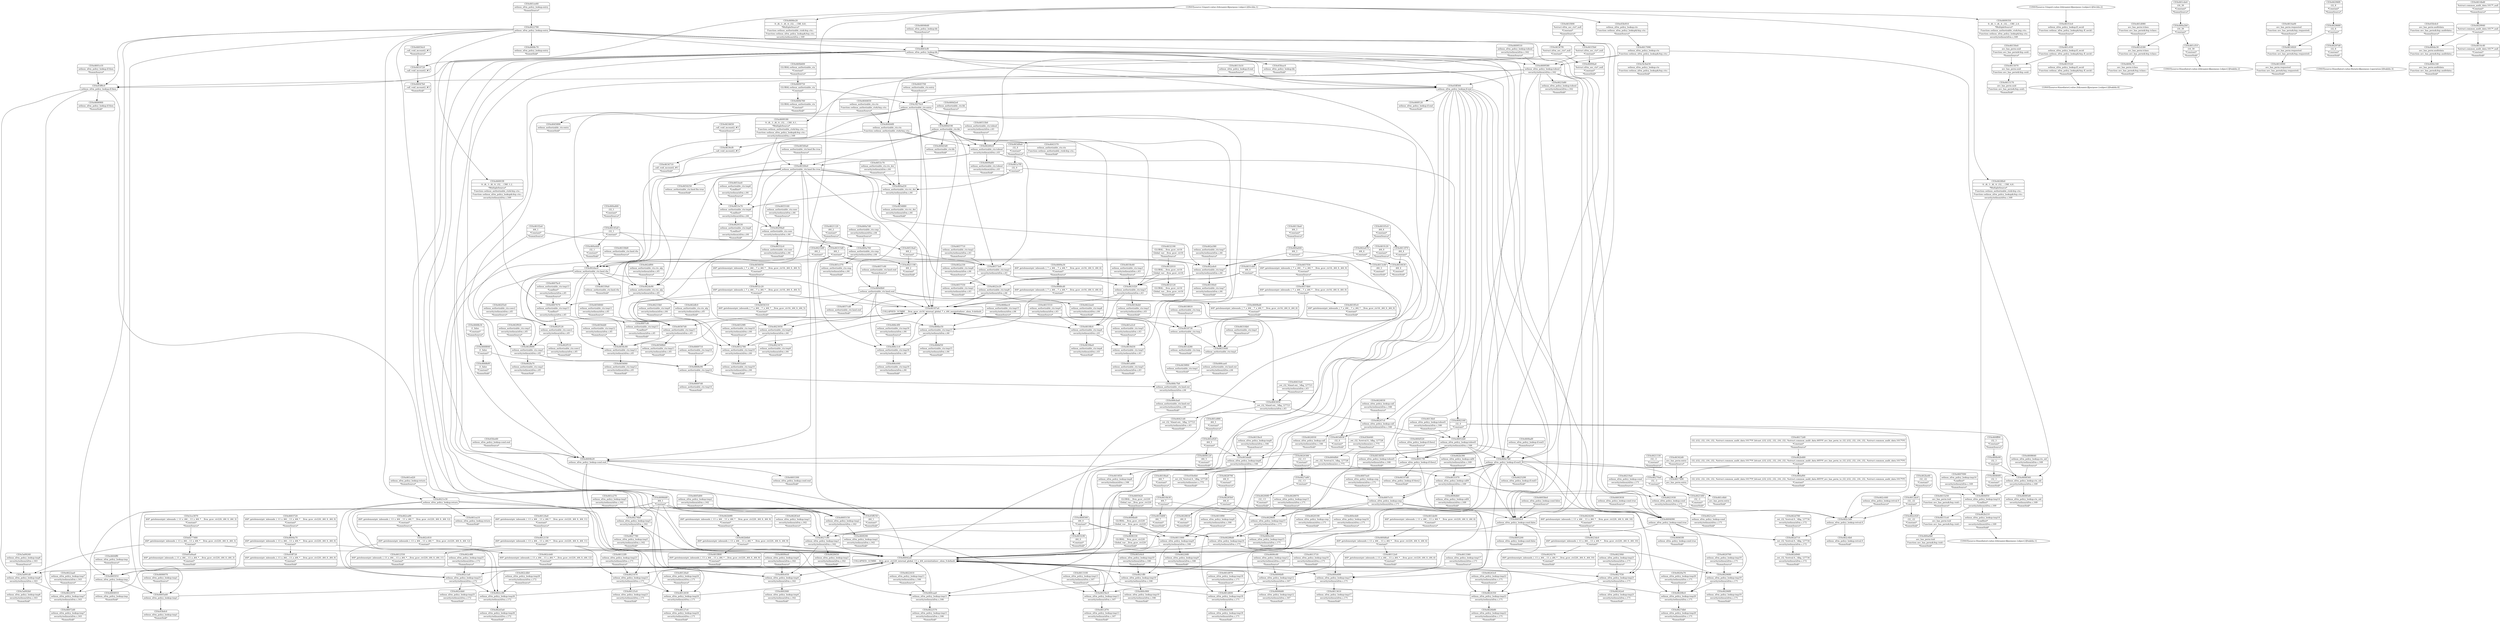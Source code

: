 digraph {
	CE0x45feac0 [shape=record,shape=Mrecord,label="{CE0x45feac0|selinux_xfrm_policy_lookup:bb|*SummSink*}"]
	CE0x4621670 [shape=record,shape=Mrecord,label="{CE0x4621670|selinux_xfrm_policy_lookup:tmp23|security/selinux/xfrm.c,171}"]
	CE0x45ff250 [shape=record,shape=Mrecord,label="{CE0x45ff250|i64_1|*Constant*|*SummSink*}"]
	CE0x4605620 [shape=record,shape=Mrecord,label="{CE0x4605620|GLOBAL:__llvm_gcov_ctr220|Global_var:__llvm_gcov_ctr220|*SummSource*}"]
	CE0x462f510 [shape=record,shape=Mrecord,label="{CE0x462f510|selinux_authorizable_ctx:conv2|security/selinux/xfrm.c,65|*SummSink*}"]
	CE0x461e880 [shape=record,shape=Mrecord,label="{CE0x461e880|i64_5|*Constant*|*SummSource*}"]
	CE0x4615070 [shape=record,shape=Mrecord,label="{CE0x4615070|avc_has_perm:ssid|Function::avc_has_perm&Arg::ssid::}"]
	CE0x46243c0 [shape=record,shape=Mrecord,label="{CE0x46243c0|selinux_xfrm_policy_lookup:tmp22|security/selinux/xfrm.c,171|*SummSource*}"]
	CE0x46567d0 [shape=record,shape=Mrecord,label="{CE0x46567d0|selinux_authorizable_ctx:tmp11|security/selinux/xfrm.c,65}"]
	CE0x4601e10 [shape=record,shape=Mrecord,label="{CE0x4601e10|selinux_xfrm_policy_lookup:if.then|*SummSource*}"]
	CE0x4612dc0 [shape=record,shape=Mrecord,label="{CE0x4612dc0|i32_-22|*Constant*}"]
	CE0x46058e0 [shape=record,shape=Mrecord,label="{CE0x46058e0|selinux_xfrm_policy_lookup:cond.false|*SummSource*}"]
	CE0x461a5c0 [shape=record,shape=Mrecord,label="{CE0x461a5c0|selinux_authorizable_ctx:tmp5|security/selinux/xfrm.c,63|*SummSource*}"]
	CE0x4609350 [shape=record,shape=Mrecord,label="{CE0x4609350|0:_i8,_1:_i8,_4:_i32,_:_CRE_2,4_|*MultipleSource*|Function::selinux_authorizable_ctx&Arg::ctx::|Function::selinux_xfrm_policy_lookup&Arg::ctx::|security/selinux/xfrm.c,169}"]
	CE0x4642160 [shape=record,shape=Mrecord,label="{CE0x4642160|i32_0|*Constant*}"]
	CE0x4610b30 [shape=record,shape=Mrecord,label="{CE0x4610b30|i64_7|*Constant*}"]
	"CONST[source:0(mediator),value:2(dynamic)][purpose:{object}][SnkIdx:2]"
	CE0x46421d0 [shape=record,shape=Mrecord,label="{CE0x46421d0|_ret_i32_%land.ext,_!dbg_!27723|security/selinux/xfrm.c,63|*SummSink*}"]
	CE0x460d520 [shape=record,shape=Mrecord,label="{CE0x460d520|selinux_xfrm_policy_lookup:if.then2|*SummSource*}"]
	CE0x46276b0 [shape=record,shape=Mrecord,label="{CE0x46276b0|selinux_xfrm_policy_lookup:tmp5|security/selinux/xfrm.c,162}"]
	CE0x4624930 [shape=record,shape=Mrecord,label="{CE0x4624930|selinux_xfrm_policy_lookup:call|security/selinux/xfrm.c,166|*SummSink*}"]
	CE0x461c930 [shape=record,shape=Mrecord,label="{CE0x461c930|selinux_xfrm_policy_lookup:fl_secid|Function::selinux_xfrm_policy_lookup&Arg::fl_secid::}"]
	CE0x4623470 [shape=record,shape=Mrecord,label="{CE0x4623470|selinux_authorizable_ctx:tmp9|security/selinux/xfrm.c,64|*SummSink*}"]
	CE0x4623050 [shape=record,shape=Mrecord,label="{CE0x4623050|selinux_authorizable_ctx:tmp9|security/selinux/xfrm.c,64}"]
	CE0x462d3a0 [shape=record,shape=Mrecord,label="{CE0x462d3a0|selinux_xfrm_policy_lookup:tmp26|security/selinux/xfrm.c,172|*SummSink*}"]
	CE0x4608dd0 [shape=record,shape=Mrecord,label="{CE0x4608dd0|i64_1|*Constant*}"]
	CE0x462b9f0 [shape=record,shape=Mrecord,label="{CE0x462b9f0|i64*_getelementptr_inbounds_(_13_x_i64_,_13_x_i64_*___llvm_gcov_ctr220,_i64_0,_i64_9)|*Constant*|*SummSource*}"]
	CE0x46316b0 [shape=record,shape=Mrecord,label="{CE0x46316b0|selinux_authorizable_ctx:tmp1|*SummSource*}"]
	CE0x4643450 [shape=record,shape=Mrecord,label="{CE0x4643450|_ret_i32_%land.ext,_!dbg_!27723|security/selinux/xfrm.c,63}"]
	CE0x4634650 [shape=record,shape=Mrecord,label="{CE0x4634650|_call_void_mcount()_#3|*SummSource*}"]
	CE0x46568b0 [shape=record,shape=Mrecord,label="{CE0x46568b0|selinux_authorizable_ctx:tmp11|security/selinux/xfrm.c,65|*SummSink*}"]
	CE0x4639cf0 [shape=record,shape=Mrecord,label="{CE0x4639cf0|_call_void_mcount()_#3}"]
	CE0x4631eb0 [shape=record,shape=Mrecord,label="{CE0x4631eb0|i64_0|*Constant*}"]
	CE0x4622970 [shape=record,shape=Mrecord,label="{CE0x4622970|selinux_xfrm_policy_lookup:tmp7|security/selinux/xfrm.c,163}"]
	CE0x46122f0 [shape=record,shape=Mrecord,label="{CE0x46122f0|selinux_xfrm_policy_lookup:tmp23|security/selinux/xfrm.c,171|*SummSource*}"]
	CE0x46315d0 [shape=record,shape=Mrecord,label="{CE0x46315d0|i64_1|*Constant*}"]
	CE0x461cde0 [shape=record,shape=Mrecord,label="{CE0x461cde0|i16_39|*Constant*|*SummSource*}"]
	CE0x4612550 [shape=record,shape=Mrecord,label="{CE0x4612550|i64*_getelementptr_inbounds_(_13_x_i64_,_13_x_i64_*___llvm_gcov_ctr220,_i64_0,_i64_11)|*Constant*|*SummSink*}"]
	CE0x46187a0 [shape=record,shape=Mrecord,label="{CE0x46187a0|COLLAPSED:_GCMRE___llvm_gcov_ctr16_internal_global_7_x_i64_zeroinitializer:_elem_0:default:}"]
	CE0x460af00 [shape=record,shape=Mrecord,label="{CE0x460af00|i32_(i32,_i32,_i16,_i32,_%struct.common_audit_data.1017*)*_bitcast_(i32_(i32,_i32,_i16,_i32,_%struct.common_audit_data.495*)*_avc_has_perm_to_i32_(i32,_i32,_i16,_i32,_%struct.common_audit_data.1017*)*)|*Constant*|*SummSink*}"]
	CE0x4620190 [shape=record,shape=Mrecord,label="{CE0x4620190|selinux_xfrm_policy_lookup:cmp|security/selinux/xfrm.c,171|*SummSink*}"]
	CE0x4624270 [shape=record,shape=Mrecord,label="{CE0x4624270|i64*_getelementptr_inbounds_(_13_x_i64_,_13_x_i64_*___llvm_gcov_ctr220,_i64_0,_i64_10)|*Constant*|*SummSink*}"]
	CE0x46107d0 [shape=record,shape=Mrecord,label="{CE0x46107d0|selinux_xfrm_policy_lookup:if.then2|*SummSink*}"]
	CE0x4620680 [shape=record,shape=Mrecord,label="{CE0x4620680|selinux_xfrm_policy_lookup:tmp19|security/selinux/xfrm.c,171}"]
	CE0x4621bf0 [shape=record,shape=Mrecord,label="{CE0x4621bf0|i64_2|*Constant*}"]
	CE0x46084f0 [shape=record,shape=Mrecord,label="{CE0x46084f0|i32_3|*Constant*|*SummSink*}"]
	CE0x4618e40 [shape=record,shape=Mrecord,label="{CE0x4618e40|selinux_authorizable_ctx:tmp3|security/selinux/xfrm.c,63|*SummSource*}"]
	CE0x46151e0 [shape=record,shape=Mrecord,label="{CE0x46151e0|avc_has_perm:tsid|Function::avc_has_perm&Arg::tsid::}"]
	CE0x4669a30 [shape=record,shape=Mrecord,label="{CE0x4669a30|i64*_getelementptr_inbounds_(_7_x_i64_,_7_x_i64_*___llvm_gcov_ctr16,_i64_0,_i64_6)|*Constant*|*SummSource*}"]
	"CONST[source:0(mediator),value:0(static)][purpose:{operation}][SnkIdx:3]"
	CE0x4604ff0 [shape=record,shape=Mrecord,label="{CE0x4604ff0|selinux_xfrm_policy_lookup:tmp|*SummSource*}"]
	CE0x460d4b0 [shape=record,shape=Mrecord,label="{CE0x460d4b0|selinux_authorizable_ctx:land.end}"]
	CE0x461e920 [shape=record,shape=Mrecord,label="{CE0x461e920|i64_5|*Constant*}"]
	CE0x462cb40 [shape=record,shape=Mrecord,label="{CE0x462cb40|i64*_getelementptr_inbounds_(_13_x_i64_,_13_x_i64_*___llvm_gcov_ctr220,_i64_0,_i64_12)|*Constant*|*SummSink*}"]
	CE0x462df00 [shape=record,shape=Mrecord,label="{CE0x462df00|selinux_authorizable_ctx:ctx_alg|security/selinux/xfrm.c,65|*SummSource*}"]
	CE0x5ce3070 [shape=record,shape=Mrecord,label="{CE0x5ce3070|i64*_getelementptr_inbounds_(_13_x_i64_,_13_x_i64_*___llvm_gcov_ctr220,_i64_0,_i64_3)|*Constant*|*SummSource*}"]
	CE0x4657cd0 [shape=record,shape=Mrecord,label="{CE0x4657cd0|selinux_authorizable_ctx:land.end|*SummSink*}"]
	CE0x463d930 [shape=record,shape=Mrecord,label="{CE0x463d930|i32_0|*Constant*|*SummSink*}"]
	CE0x4621930 [shape=record,shape=Mrecord,label="{CE0x4621930|selinux_xfrm_policy_lookup:cond|security/selinux/xfrm.c,171}"]
	"CONST[source:1(input),value:2(dynamic)][purpose:{subject}][SrcIdx:2]"
	CE0x4612630 [shape=record,shape=Mrecord,label="{CE0x4612630|selinux_xfrm_policy_lookup:tmp24|security/selinux/xfrm.c,171}"]
	CE0x4668bf0 [shape=record,shape=Mrecord,label="{CE0x4668bf0|i1_false|*Constant*|*SummSink*}"]
	CE0x4629680 [shape=record,shape=Mrecord,label="{CE0x4629680|i32_8|*Constant*}"]
	CE0x4624200 [shape=record,shape=Mrecord,label="{CE0x4624200|i64*_getelementptr_inbounds_(_13_x_i64_,_13_x_i64_*___llvm_gcov_ctr220,_i64_0,_i64_10)|*Constant*|*SummSource*}"]
	CE0x4613610 [shape=record,shape=Mrecord,label="{CE0x4613610|selinux_xfrm_policy_lookup:tmp17|security/selinux/xfrm.c,171|*SummSink*}"]
	CE0x4618810 [shape=record,shape=Mrecord,label="{CE0x4618810|selinux_authorizable_ctx:tmp|*SummSource*}"]
	CE0x462c8f0 [shape=record,shape=Mrecord,label="{CE0x462c8f0|selinux_xfrm_policy_lookup:tmp25|security/selinux/xfrm.c,172|*SummSource*}"]
	CE0x4604910 [shape=record,shape=Mrecord,label="{CE0x4604910|selinux_xfrm_policy_lookup:tmp|*SummSink*}"]
	CE0x4623f40 [shape=record,shape=Mrecord,label="{CE0x4623f40|selinux_xfrm_policy_lookup:tmp21|security/selinux/xfrm.c,171|*SummSource*}"]
	CE0x45fe910 [shape=record,shape=Mrecord,label="{CE0x45fe910|selinux_xfrm_policy_lookup:ctx|Function::selinux_xfrm_policy_lookup&Arg::ctx::|*SummSource*}"]
	CE0x4657c00 [shape=record,shape=Mrecord,label="{CE0x4657c00|selinux_authorizable_ctx:land.end|*SummSource*}"]
	"CONST[source:0(mediator),value:2(dynamic)][purpose:{subject}][SnkIdx:0]"
	CE0x46052b0 [shape=record,shape=Mrecord,label="{CE0x46052b0|selinux_xfrm_policy_lookup:tobool1|security/selinux/xfrm.c,166}"]
	CE0x4653c70 [shape=record,shape=Mrecord,label="{CE0x4653c70|selinux_authorizable_ctx:ctx_doi|security/selinux/xfrm.c,64|*SummSource*}"]
	CE0x4603cf0 [shape=record,shape=Mrecord,label="{CE0x4603cf0|selinux_xfrm_policy_lookup:bb}"]
	CE0x462f3e0 [shape=record,shape=Mrecord,label="{CE0x462f3e0|selinux_authorizable_ctx:conv2|security/selinux/xfrm.c,65|*SummSource*}"]
	CE0x4618eb0 [shape=record,shape=Mrecord,label="{CE0x4618eb0|selinux_authorizable_ctx:tmp3|security/selinux/xfrm.c,63|*SummSink*}"]
	CE0x460d2e0 [shape=record,shape=Mrecord,label="{CE0x460d2e0|selinux_authorizable_ctx:bb|*SummSource*}"]
	CE0x4613fe0 [shape=record,shape=Mrecord,label="{CE0x4613fe0|selinux_xfrm_policy_lookup:tobool1|security/selinux/xfrm.c,166|*SummSource*}"]
	CE0x46433e0 [shape=record,shape=Mrecord,label="{CE0x46433e0|_ret_i32_%land.ext,_!dbg_!27723|security/selinux/xfrm.c,63|*SummSource*}"]
	CE0x463ebd0 [shape=record,shape=Mrecord,label="{CE0x463ebd0|selinux_xfrm_policy_lookup:tmp8|security/selinux/xfrm.c,166}"]
	CE0x4621190 [shape=record,shape=Mrecord,label="{CE0x4621190|i64_2|*Constant*|*SummSink*}"]
	CE0x4617490 [shape=record,shape=Mrecord,label="{CE0x4617490|avc_has_perm:entry}"]
	CE0x4632120 [shape=record,shape=Mrecord,label="{CE0x4632120|GLOBAL:__llvm_gcov_ctr16|Global_var:__llvm_gcov_ctr16|*SummSink*}"]
	CE0x46145e0 [shape=record,shape=Mrecord,label="{CE0x46145e0|i32_1|*Constant*}"]
	CE0x460a760 [shape=record,shape=Mrecord,label="{CE0x460a760|selinux_authorizable_ctx:cmp|security/selinux/xfrm.c,64}"]
	CE0x460b760 [shape=record,shape=Mrecord,label="{CE0x460b760|GLOBAL:selinux_authorizable_ctx|*Constant*|*SummSink*}"]
	CE0x4628970 [shape=record,shape=Mrecord,label="{CE0x4628970|selinux_xfrm_policy_lookup:tmp15|security/selinux/xfrm.c,171|*SummSource*}"]
	CE0x4614c40 [shape=record,shape=Mrecord,label="{CE0x4614c40|%struct.common_audit_data.1017*_null|*Constant*|*SummSink*}"]
	CE0x46288d0 [shape=record,shape=Mrecord,label="{CE0x46288d0|selinux_xfrm_policy_lookup:tmp16|security/selinux/xfrm.c,171}"]
	CE0x46242e0 [shape=record,shape=Mrecord,label="{CE0x46242e0|selinux_xfrm_policy_lookup:tmp21|security/selinux/xfrm.c,171|*SummSink*}"]
	CE0x460ff00 [shape=record,shape=Mrecord,label="{CE0x460ff00|i32_3|*Constant*|*SummSource*}"]
	CE0x4657f30 [shape=record,shape=Mrecord,label="{CE0x4657f30|i64*_getelementptr_inbounds_(_7_x_i64_,_7_x_i64_*___llvm_gcov_ctr16,_i64_0,_i64_0)|*Constant*|*SummSource*}"]
	CE0x462dfc0 [shape=record,shape=Mrecord,label="{CE0x462dfc0|selinux_authorizable_ctx:ctx_alg|security/selinux/xfrm.c,65|*SummSink*}"]
	CE0x4645700 [shape=record,shape=Mrecord,label="{CE0x4645700|selinux_authorizable_ctx:entry|*SummSource*}"]
	CE0x466cae0 [shape=record,shape=Mrecord,label="{CE0x466cae0|selinux_authorizable_ctx:land.ext|security/selinux/xfrm.c,64|*SummSource*}"]
	CE0x460f120 [shape=record,shape=Mrecord,label="{CE0x460f120|selinux_xfrm_policy_lookup:if.end|*SummSink*}"]
	CE0x4606c60 [shape=record,shape=Mrecord,label="{CE0x4606c60|selinux_xfrm_policy_lookup:tmp12|security/selinux/xfrm.c,167|*SummSource*}"]
	CE0x4622790 [shape=record,shape=Mrecord,label="{CE0x4622790|selinux_xfrm_policy_lookup:entry}"]
	CE0x46294a0 [shape=record,shape=Mrecord,label="{CE0x46294a0|selinux_authorizable_ctx:conv|security/selinux/xfrm.c,64}"]
	CE0x466c7b0 [shape=record,shape=Mrecord,label="{CE0x466c7b0|selinux_authorizable_ctx:land.ext|security/selinux/xfrm.c,64}"]
	CE0x46552c0 [shape=record,shape=Mrecord,label="{CE0x46552c0|selinux_authorizable_ctx:conv|security/selinux/xfrm.c,64|*SummSink*}"]
	CE0x461cf10 [shape=record,shape=Mrecord,label="{CE0x461cf10|i16_39|*Constant*|*SummSink*}"]
	CE0x46150e0 [shape=record,shape=Mrecord,label="{CE0x46150e0|avc_has_perm:ssid|Function::avc_has_perm&Arg::ssid::|*SummSource*}"]
	CE0x4605150 [shape=record,shape=Mrecord,label="{CE0x4605150|selinux_xfrm_policy_lookup:tmp2|security/selinux/xfrm.c,162}"]
	CE0x4606b80 [shape=record,shape=Mrecord,label="{CE0x4606b80|selinux_xfrm_policy_lookup:tmp12|security/selinux/xfrm.c,167|*SummSink*}"]
	CE0x4614a00 [shape=record,shape=Mrecord,label="{CE0x4614a00|avc_has_perm:requested|Function::avc_has_perm&Arg::requested::|*SummSource*}"]
	CE0x4606330 [shape=record,shape=Mrecord,label="{CE0x4606330|GLOBAL:__llvm_gcov_ctr220|Global_var:__llvm_gcov_ctr220|*SummSink*}"]
	CE0x4613c60 [shape=record,shape=Mrecord,label="{CE0x4613c60|i64_3|*Constant*|*SummSink*}"]
	CE0x462d940 [shape=record,shape=Mrecord,label="{CE0x462d940|_ret_i32_%retval.0,_!dbg_!27734|security/selinux/xfrm.c,172|*SummSink*}"]
	CE0x462a470 [shape=record,shape=Mrecord,label="{CE0x462a470|i64_4|*Constant*}"]
	CE0x45ff300 [shape=record,shape=Mrecord,label="{CE0x45ff300|selinux_xfrm_policy_lookup:if.end}"]
	CE0x4604b20 [shape=record,shape=Mrecord,label="{CE0x4604b20|selinux_xfrm_policy_lookup:cond.end}"]
	CE0x4609750 [shape=record,shape=Mrecord,label="{CE0x4609750|GLOBAL:selinux_authorizable_ctx|*Constant*}"]
	CE0x4668e90 [shape=record,shape=Mrecord,label="{CE0x4668e90|selinux_authorizable_ctx:tmp14}"]
	CE0x4612150 [shape=record,shape=Mrecord,label="{CE0x4612150|i64*_getelementptr_inbounds_(_13_x_i64_,_13_x_i64_*___llvm_gcov_ctr220,_i64_0,_i64_11)|*Constant*}"]
	CE0x466bec0 [shape=record,shape=Mrecord,label="{CE0x466bec0|selinux_authorizable_ctx:tmp15|security/selinux/xfrm.c,64|*SummSource*}"]
	CE0x462f690 [shape=record,shape=Mrecord,label="{CE0x462f690|selinux_authorizable_ctx:cmp3|security/selinux/xfrm.c,65}"]
	CE0x46283e0 [shape=record,shape=Mrecord,label="{CE0x46283e0|selinux_xfrm_policy_lookup:tmp3|security/selinux/xfrm.c,162|*SummSource*}"]
	CE0x4605f10 [shape=record,shape=Mrecord,label="{CE0x4605f10|selinux_xfrm_policy_lookup:tmp}"]
	CE0x4617090 [shape=record,shape=Mrecord,label="{CE0x4617090|selinux_xfrm_policy_lookup:ctx|Function::selinux_xfrm_policy_lookup&Arg::ctx::}"]
	CE0x461e370 [shape=record,shape=Mrecord,label="{CE0x461e370|selinux_authorizable_ctx:cmp|security/selinux/xfrm.c,64|*SummSink*}"]
	CE0x46200f0 [shape=record,shape=Mrecord,label="{CE0x46200f0|i32_-13|*Constant*|*SummSink*}"]
	CE0x461a680 [shape=record,shape=Mrecord,label="{CE0x461a680|selinux_authorizable_ctx:tmp5|security/selinux/xfrm.c,63|*SummSink*}"]
	CE0x4652ab0 [shape=record,shape=Mrecord,label="{CE0x4652ab0|selinux_authorizable_ctx:tmp10|security/selinux/xfrm.c,64|*SummSink*}"]
	CE0x46214f0 [shape=record,shape=Mrecord,label="{CE0x46214f0|i32_-3|*Constant*|*SummSink*}"]
	CE0x4655160 [shape=record,shape=Mrecord,label="{CE0x4655160|selinux_authorizable_ctx:conv|security/selinux/xfrm.c,64|*SummSource*}"]
	CE0x46160e0 [shape=record,shape=Mrecord,label="{CE0x46160e0|selinux_authorizable_ctx:land.lhs.true}"]
	CE0x466be50 [shape=record,shape=Mrecord,label="{CE0x466be50|selinux_authorizable_ctx:tmp15|security/selinux/xfrm.c,64}"]
	CE0x4630d30 [shape=record,shape=Mrecord,label="{CE0x4630d30|selinux_authorizable_ctx:tmp5|security/selinux/xfrm.c,63}"]
	CE0x4610f20 [shape=record,shape=Mrecord,label="{CE0x4610f20|selinux_xfrm_policy_lookup:tmp8|security/selinux/xfrm.c,166|*SummSink*}"]
	CE0x4652c20 [shape=record,shape=Mrecord,label="{CE0x4652c20|i64*_getelementptr_inbounds_(_7_x_i64_,_7_x_i64_*___llvm_gcov_ctr16,_i64_0,_i64_5)|*Constant*}"]
	CE0x4615170 [shape=record,shape=Mrecord,label="{CE0x4615170|avc_has_perm:ssid|Function::avc_has_perm&Arg::ssid::|*SummSink*}"]
	CE0x4610720 [shape=record,shape=Mrecord,label="{CE0x4610720|_call_void_mcount()_#3}"]
	CE0x460c650 [shape=record,shape=Mrecord,label="{CE0x460c650|selinux_xfrm_policy_lookup:tmp4|security/selinux/xfrm.c,162}"]
	CE0x46017f0 [shape=record,shape=Mrecord,label="{CE0x46017f0|selinux_xfrm_policy_lookup:if.then2}"]
	CE0x4625bc0 [shape=record,shape=Mrecord,label="{CE0x4625bc0|selinux_xfrm_policy_lookup:tmp13|security/selinux/xfrm.c,167}"]
	CE0x461f2a0 [shape=record,shape=Mrecord,label="{CE0x461f2a0|i64_1|*Constant*|*SummSource*}"]
	CE0x461d180 [shape=record,shape=Mrecord,label="{CE0x461d180|avc_has_perm:tclass|Function::avc_has_perm&Arg::tclass::}"]
	CE0x4606070 [shape=record,shape=Mrecord,label="{CE0x4606070|selinux_xfrm_policy_lookup:tmp1|*SummSource*}"]
	CE0x4603300 [shape=record,shape=Mrecord,label="{CE0x4603300|selinux_xfrm_policy_lookup:cond.end|*SummSink*}"]
	CE0x460c900 [shape=record,shape=Mrecord,label="{CE0x460c900|selinux_xfrm_policy_lookup:tmp10|security/selinux/xfrm.c,166|*SummSink*}"]
	CE0x4654880 [shape=record,shape=Mrecord,label="{CE0x4654880|selinux_authorizable_ctx:ctx_doi|security/selinux/xfrm.c,64|*SummSink*}"]
	CE0x4607670 [shape=record,shape=Mrecord,label="{CE0x4607670|selinux_authorizable_ctx:tmp13|*LoadInst*|security/selinux/xfrm.c,65}"]
	CE0x462a580 [shape=record,shape=Mrecord,label="{CE0x462a580|selinux_authorizable_ctx:tmp7|security/selinux/xfrm.c,64|*SummSource*}"]
	CE0x4628450 [shape=record,shape=Mrecord,label="{CE0x4628450|selinux_xfrm_policy_lookup:tmp3|security/selinux/xfrm.c,162|*SummSink*}"]
	CE0x4624830 [shape=record,shape=Mrecord,label="{CE0x4624830|selinux_xfrm_policy_lookup:call|security/selinux/xfrm.c,166|*SummSource*}"]
	CE0x4621e30 [shape=record,shape=Mrecord,label="{CE0x4621e30|selinux_xfrm_policy_lookup:return}"]
	CE0x45ff720 [shape=record,shape=Mrecord,label="{CE0x45ff720|i64*_getelementptr_inbounds_(_13_x_i64_,_13_x_i64_*___llvm_gcov_ctr220,_i64_0,_i64_0)|*Constant*|*SummSink*}"]
	CE0x4669bd0 [shape=record,shape=Mrecord,label="{CE0x4669bd0|i64*_getelementptr_inbounds_(_7_x_i64_,_7_x_i64_*___llvm_gcov_ctr16,_i64_0,_i64_6)|*Constant*|*SummSink*}"]
	CE0x460baf0 [shape=record,shape=Mrecord,label="{CE0x460baf0|selinux_xfrm_policy_lookup:if.end3|*SummSource*}"]
	CE0x4610f90 [shape=record,shape=Mrecord,label="{CE0x4610f90|selinux_xfrm_policy_lookup:tmp9|security/selinux/xfrm.c,166|*SummSource*}"]
	CE0x466c1c0 [shape=record,shape=Mrecord,label="{CE0x466c1c0|selinux_authorizable_ctx:tmp16|security/selinux/xfrm.c,64}"]
	CE0x4606900 [shape=record,shape=Mrecord,label="{CE0x4606900|selinux_xfrm_policy_lookup:if.then|*SummSink*}"]
	CE0x4609510 [shape=record,shape=Mrecord,label="{CE0x4609510|selinux_xfrm_policy_lookup:tobool|security/selinux/xfrm.c,162|*SummSource*}"]
	CE0x4622aa0 [shape=record,shape=Mrecord,label="{CE0x4622aa0|selinux_xfrm_policy_lookup:tmp7|security/selinux/xfrm.c,163|*SummSource*}"]
	CE0x461f800 [shape=record,shape=Mrecord,label="{CE0x461f800|i64*_getelementptr_inbounds_(_13_x_i64_,_13_x_i64_*___llvm_gcov_ctr220,_i64_0,_i64_9)|*Constant*|*SummSink*}"]
	CE0x460a2b0 [shape=record,shape=Mrecord,label="{CE0x460a2b0|i16_39|*Constant*}"]
	CE0x46127c0 [shape=record,shape=Mrecord,label="{CE0x46127c0|selinux_xfrm_policy_lookup:tmp24|security/selinux/xfrm.c,171|*SummSink*}"]
	CE0x4614050 [shape=record,shape=Mrecord,label="{CE0x4614050|selinux_xfrm_policy_lookup:tobool1|security/selinux/xfrm.c,166|*SummSink*}"]
	CE0x4614990 [shape=record,shape=Mrecord,label="{CE0x4614990|avc_has_perm:requested|Function::avc_has_perm&Arg::requested::|*SummSink*}"]
	CE0x46172d0 [shape=record,shape=Mrecord,label="{CE0x46172d0|i32_(i32,_i32,_i16,_i32,_%struct.common_audit_data.1017*)*_bitcast_(i32_(i32,_i32,_i16,_i32,_%struct.common_audit_data.495*)*_avc_has_perm_to_i32_(i32,_i32,_i16,_i32,_%struct.common_audit_data.1017*)*)|*Constant*|*SummSource*}"]
	CE0x4611b10 [shape=record,shape=Mrecord,label="{CE0x4611b10|selinux_xfrm_policy_lookup:if.end|*SummSource*}"]
	CE0x4604bd0 [shape=record,shape=Mrecord,label="{CE0x4604bd0|GLOBAL:__llvm_gcov_ctr220|Global_var:__llvm_gcov_ctr220}"]
	CE0x4604a70 [shape=record,shape=Mrecord,label="{CE0x4604a70|i64*_getelementptr_inbounds_(_13_x_i64_,_13_x_i64_*___llvm_gcov_ctr220,_i64_0,_i64_0)|*Constant*}"]
	CE0x46573e0 [shape=record,shape=Mrecord,label="{CE0x46573e0|selinux_authorizable_ctx:tmp2|security/selinux/xfrm.c,63}"]
	CE0x4613f70 [shape=record,shape=Mrecord,label="{CE0x4613f70|i64_4|*Constant*}"]
	CE0x462ca90 [shape=record,shape=Mrecord,label="{CE0x462ca90|i64*_getelementptr_inbounds_(_13_x_i64_,_13_x_i64_*___llvm_gcov_ctr220,_i64_0,_i64_12)|*Constant*|*SummSource*}"]
	CE0x46047b0 [shape=record,shape=Mrecord,label="{CE0x46047b0|_call_void_mcount()_#3|*SummSink*}"]
	CE0x4605d00 [shape=record,shape=Mrecord,label="{CE0x4605d00|selinux_xfrm_policy_lookup:tmp2|security/selinux/xfrm.c,162|*SummSource*}"]
	CE0x4631f20 [shape=record,shape=Mrecord,label="{CE0x4631f20|selinux_authorizable_ctx:tmp3|security/selinux/xfrm.c,63}"]
	CE0x460d3d0 [shape=record,shape=Mrecord,label="{CE0x460d3d0|selinux_authorizable_ctx:bb|*SummSink*}"]
	CE0x462c810 [shape=record,shape=Mrecord,label="{CE0x462c810|i64*_getelementptr_inbounds_(_13_x_i64_,_13_x_i64_*___llvm_gcov_ctr220,_i64_0,_i64_12)|*Constant*}"]
	CE0x4621330 [shape=record,shape=Mrecord,label="{CE0x4621330|i32_-3|*Constant*|*SummSource*}"]
	CE0x46065f0 [shape=record,shape=Mrecord,label="{CE0x46065f0|selinux_xfrm_policy_lookup:cond.true|*SummSink*}"]
	CE0x4639f00 [shape=record,shape=Mrecord,label="{CE0x4639f00|selinux_authorizable_ctx:tmp1|*SummSink*}"]
	CE0x4656c80 [shape=record,shape=Mrecord,label="{CE0x4656c80|selinux_authorizable_ctx:tmp12|security/selinux/xfrm.c,65}"]
	CE0x461c6b0 [shape=record,shape=Mrecord,label="{CE0x461c6b0|avc_has_perm:entry|*SummSink*}"]
	CE0x4614bd0 [shape=record,shape=Mrecord,label="{CE0x4614bd0|%struct.common_audit_data.1017*_null|*Constant*|*SummSource*}"]
	CE0x46286f0 [shape=record,shape=Mrecord,label="{CE0x46286f0|selinux_xfrm_policy_lookup:tmp15|security/selinux/xfrm.c,171}"]
	CE0x4610630 [shape=record,shape=Mrecord,label="{CE0x4610630|i64_4|*Constant*|*SummSink*}"]
	CE0x462c020 [shape=record,shape=Mrecord,label="{CE0x462c020|i32_-22|*Constant*|*SummSink*}"]
	CE0x462be60 [shape=record,shape=Mrecord,label="{CE0x462be60|i32_-22|*Constant*|*SummSource*}"]
	CE0x4668b30 [shape=record,shape=Mrecord,label="{CE0x4668b30|i1_false|*Constant*|*SummSource*}"]
	CE0x460e690 [shape=record,shape=Mrecord,label="{CE0x460e690|selinux_xfrm_policy_lookup:tmp17|security/selinux/xfrm.c,171}"]
	CE0x460a460 [shape=record,shape=Mrecord,label="{CE0x460a460|i32_1|*Constant*|*SummSource*}"]
	CE0x46347f0 [shape=record,shape=Mrecord,label="{CE0x46347f0|%struct.xfrm_sec_ctx*_null|*Constant*}"]
	CE0x460fc70 [shape=record,shape=Mrecord,label="{CE0x460fc70|avc_has_perm:tclass|Function::avc_has_perm&Arg::tclass::|*SummSink*}"]
	"CONST[source:1(input),value:2(dynamic)][purpose:{object}][SrcIdx:1]"
	CE0x46697d0 [shape=record,shape=Mrecord,label="{CE0x46697d0|selinux_authorizable_ctx:tmp14|*SummSink*}"]
	CE0x46094a0 [shape=record,shape=Mrecord,label="{CE0x46094a0|%struct.xfrm_sec_ctx*_null|*Constant*|*SummSink*}"]
	CE0x462c1a0 [shape=record,shape=Mrecord,label="{CE0x462c1a0|selinux_xfrm_policy_lookup:tmp25|security/selinux/xfrm.c,172}"]
	CE0x460e260 [shape=record,shape=Mrecord,label="{CE0x460e260|selinux_xfrm_policy_lookup:tmp15|security/selinux/xfrm.c,171|*SummSink*}"]
	CE0x4656840 [shape=record,shape=Mrecord,label="{CE0x4656840|selinux_authorizable_ctx:tmp11|security/selinux/xfrm.c,65|*SummSource*}"]
	CE0x4622410 [shape=record,shape=Mrecord,label="{CE0x4622410|selinux_xfrm_policy_lookup:tmp11|security/selinux/xfrm.c,166|*SummSource*}"]
	CE0x4627db0 [shape=record,shape=Mrecord,label="{CE0x4627db0|selinux_xfrm_policy_lookup:tmp20|security/selinux/xfrm.c,171|*SummSink*}"]
	CE0x462b390 [shape=record,shape=Mrecord,label="{CE0x462b390|selinux_xfrm_policy_lookup:call4|security/selinux/xfrm.c,169|*SummSource*}"]
	CE0x461ee60 [shape=record,shape=Mrecord,label="{CE0x461ee60|selinux_xfrm_policy_lookup:entry|*SummSource*}"]
	CE0x4611000 [shape=record,shape=Mrecord,label="{CE0x4611000|selinux_xfrm_policy_lookup:tmp9|security/selinux/xfrm.c,166}"]
	CE0x46185c0 [shape=record,shape=Mrecord,label="{CE0x46185c0|i64*_getelementptr_inbounds_(_7_x_i64_,_7_x_i64_*___llvm_gcov_ctr16,_i64_0,_i64_0)|*Constant*|*SummSink*}"]
	CE0x46233b0 [shape=record,shape=Mrecord,label="{CE0x46233b0|selinux_authorizable_ctx:tmp9|security/selinux/xfrm.c,64|*SummSource*}"]
	CE0x4605200 [shape=record,shape=Mrecord,label="{CE0x4605200|selinux_xfrm_policy_lookup:cond.false|*SummSink*}"]
	CE0x4627f30 [shape=record,shape=Mrecord,label="{CE0x4627f30|selinux_xfrm_policy_lookup:tmp21|security/selinux/xfrm.c,171}"]
	CE0x4609180 [shape=record,shape=Mrecord,label="{CE0x4609180|0:_i8,_1:_i8,_4:_i32,_:_CRE_0,1_|*MultipleSource*|Function::selinux_authorizable_ctx&Arg::ctx::|Function::selinux_xfrm_policy_lookup&Arg::ctx::|security/selinux/xfrm.c,169}"]
	CE0x46125c0 [shape=record,shape=Mrecord,label="{CE0x46125c0|selinux_xfrm_policy_lookup:tmp23|security/selinux/xfrm.c,171|*SummSink*}"]
	CE0x4630be0 [shape=record,shape=Mrecord,label="{CE0x4630be0|selinux_authorizable_ctx:tmp4|security/selinux/xfrm.c,63|*SummSink*}"]
	CE0x4618730 [shape=record,shape=Mrecord,label="{CE0x4618730|selinux_authorizable_ctx:tmp}"]
	CE0x4606db0 [shape=record,shape=Mrecord,label="{CE0x4606db0|selinux_xfrm_policy_lookup:call4|security/selinux/xfrm.c,169|*SummSink*}"]
	CE0x5a091d0 [shape=record,shape=Mrecord,label="{CE0x5a091d0|selinux_xfrm_policy_lookup:tmp6|security/selinux/xfrm.c,163}"]
	CE0x4634710 [shape=record,shape=Mrecord,label="{CE0x4634710|_call_void_mcount()_#3|*SummSink*}"]
	CE0x460b600 [shape=record,shape=Mrecord,label="{CE0x460b600|GLOBAL:selinux_authorizable_ctx|*Constant*|*SummSource*}"]
	CE0x462de90 [shape=record,shape=Mrecord,label="{CE0x462de90|selinux_authorizable_ctx:ctx_alg|security/selinux/xfrm.c,65}"]
	CE0x4602fd0 [shape=record,shape=Mrecord,label="{CE0x4602fd0|selinux_xfrm_policy_lookup:tmp4|security/selinux/xfrm.c,162|*SummSink*}"]
	CE0x4632010 [shape=record,shape=Mrecord,label="{CE0x4632010|GLOBAL:__llvm_gcov_ctr16|Global_var:__llvm_gcov_ctr16}"]
	CE0x4657db0 [shape=record,shape=Mrecord,label="{CE0x4657db0|i64*_getelementptr_inbounds_(_7_x_i64_,_7_x_i64_*___llvm_gcov_ctr16,_i64_0,_i64_0)|*Constant*}"]
	CE0x4632190 [shape=record,shape=Mrecord,label="{CE0x4632190|GLOBAL:__llvm_gcov_ctr16|Global_var:__llvm_gcov_ctr16|*SummSource*}"]
	CE0x4609580 [shape=record,shape=Mrecord,label="{CE0x4609580|selinux_xfrm_policy_lookup:tobool|security/selinux/xfrm.c,162}"]
	CE0x460dfb0 [shape=record,shape=Mrecord,label="{CE0x460dfb0|_ret_i32_%retval.0,_!dbg_!27728|security/selinux/avc.c,775}"]
	CE0x46206f0 [shape=record,shape=Mrecord,label="{CE0x46206f0|selinux_xfrm_policy_lookup:tmp19|security/selinux/xfrm.c,171|*SummSink*}"]
	CE0x461e270 [shape=record,shape=Mrecord,label="{CE0x461e270|selinux_xfrm_policy_lookup:tmp5|security/selinux/xfrm.c,162|*SummSource*}"]
	CE0x4606120 [shape=record,shape=Mrecord,label="{CE0x4606120|i64_5|*Constant*|*SummSink*}"]
	CE0x4629330 [shape=record,shape=Mrecord,label="{CE0x4629330|selinux_authorizable_ctx:tmp6|*LoadInst*|security/selinux/xfrm.c,64|*SummSink*}"]
	CE0x462c440 [shape=record,shape=Mrecord,label="{CE0x462c440|selinux_xfrm_policy_lookup:retval.0|*SummSource*}"]
	CE0x460a7d0 [shape=record,shape=Mrecord,label="{CE0x460a7d0|selinux_authorizable_ctx:cmp|security/selinux/xfrm.c,64|*SummSource*}"]
	CE0x4613360 [shape=record,shape=Mrecord,label="{CE0x4613360|selinux_xfrm_policy_lookup:tmp17|security/selinux/xfrm.c,171|*SummSource*}"]
	CE0x460a640 [shape=record,shape=Mrecord,label="{CE0x460a640|i64_3|*Constant*}"]
	CE0x4643370 [shape=record,shape=Mrecord,label="{CE0x4643370|selinux_authorizable_ctx:ctx|Function::selinux_authorizable_ctx&Arg::ctx::|*SummSink*}"]
	CE0x461de00 [shape=record,shape=Mrecord,label="{CE0x461de00|i64*_getelementptr_inbounds_(_13_x_i64_,_13_x_i64_*___llvm_gcov_ctr220,_i64_0,_i64_6)|*Constant*|*SummSource*}"]
	CE0x5a09240 [shape=record,shape=Mrecord,label="{CE0x5a09240|selinux_xfrm_policy_lookup:tmp6|security/selinux/xfrm.c,163|*SummSource*}"]
	CE0x4609a60 [shape=record,shape=Mrecord,label="{CE0x4609a60|selinux_authorizable_ctx:tobool|security/selinux/xfrm.c,63|*SummSink*}"]
	CE0x4604090 [shape=record,shape=Mrecord,label="{CE0x4604090|selinux_xfrm_policy_lookup:cond.true}"]
	CE0x46247c0 [shape=record,shape=Mrecord,label="{CE0x46247c0|selinux_xfrm_policy_lookup:call|security/selinux/xfrm.c,166}"]
	CE0x4612f70 [shape=record,shape=Mrecord,label="{CE0x4612f70|selinux_xfrm_policy_lookup:tmp13|security/selinux/xfrm.c,167|*SummSink*}"]
	CE0x4625290 [shape=record,shape=Mrecord,label="{CE0x4625290|selinux_xfrm_policy_lookup:if.end3|*SummSink*}"]
	CE0x4607ee0 [shape=record,shape=Mrecord,label="{CE0x4607ee0|selinux_xfrm_policy_lookup:cmp|security/selinux/xfrm.c,171|*SummSource*}"]
	CE0x46353c0 [shape=record,shape=Mrecord,label="{CE0x46353c0|selinux_xfrm_policy_lookup:fl_secid|Function::selinux_xfrm_policy_lookup&Arg::fl_secid::|*SummSource*}"]
	CE0x4652780 [shape=record,shape=Mrecord,label="{CE0x4652780|selinux_authorizable_ctx:tmp10|security/selinux/xfrm.c,64}"]
	CE0x46534a0 [shape=record,shape=Mrecord,label="{CE0x46534a0|i64_2|*Constant*}"]
	CE0x462cbb0 [shape=record,shape=Mrecord,label="{CE0x462cbb0|selinux_xfrm_policy_lookup:tmp25|security/selinux/xfrm.c,172|*SummSink*}"]
	CE0x462a330 [shape=record,shape=Mrecord,label="{CE0x462a330|selinux_authorizable_ctx:tmp8|security/selinux/xfrm.c,64|*SummSource*}"]
	CE0x462b210 [shape=record,shape=Mrecord,label="{CE0x462b210|selinux_xfrm_policy_lookup:tmp14|*LoadInst*|security/selinux/xfrm.c,169|*SummSink*}"]
	CE0x4613100 [shape=record,shape=Mrecord,label="{CE0x4613100|selinux_xfrm_policy_lookup:tmp13|security/selinux/xfrm.c,167|*SummSource*}"]
	CE0x461d970 [shape=record,shape=Mrecord,label="{CE0x461d970|selinux_xfrm_policy_lookup:tmp18|security/selinux/xfrm.c,171|*SummSource*}"]
	CE0x4620a70 [shape=record,shape=Mrecord,label="{CE0x4620a70|selinux_xfrm_policy_lookup:tmp20|security/selinux/xfrm.c,171|*SummSource*}"]
	CE0x46533b0 [shape=record,shape=Mrecord,label="{CE0x46533b0|selinux_authorizable_ctx:tobool|security/selinux/xfrm.c,63|*SummSource*}"]
	CE0x462f920 [shape=record,shape=Mrecord,label="{CE0x462f920|selinux_authorizable_ctx:cmp3|security/selinux/xfrm.c,65|*SummSource*}"]
	CE0x4669710 [shape=record,shape=Mrecord,label="{CE0x4669710|selinux_authorizable_ctx:tmp14|*SummSource*}"]
	CE0x46072d0 [shape=record,shape=Mrecord,label="{CE0x46072d0|selinux_xfrm_policy_lookup:tmp7|security/selinux/xfrm.c,163|*SummSink*}"]
	CE0x46219a0 [shape=record,shape=Mrecord,label="{CE0x46219a0|selinux_xfrm_policy_lookup:cond|security/selinux/xfrm.c,171|*SummSource*}"]
	CE0x4622ee0 [shape=record,shape=Mrecord,label="{CE0x4622ee0|selinux_authorizable_ctx:tmp8|security/selinux/xfrm.c,64|*SummSink*}"]
	CE0x46339a0 [shape=record,shape=Mrecord,label="{CE0x46339a0|selinux_authorizable_ctx:land.rhs|*SummSink*}"]
	CE0x46297d0 [shape=record,shape=Mrecord,label="{CE0x46297d0|i32_8|*Constant*|*SummSink*}"]
	CE0x462fa70 [shape=record,shape=Mrecord,label="{CE0x462fa70|selinux_authorizable_ctx:cmp3|security/selinux/xfrm.c,65|*SummSink*}"]
	CE0x4607cf0 [shape=record,shape=Mrecord,label="{CE0x4607cf0|selinux_authorizable_ctx:tmp13|*LoadInst*|security/selinux/xfrm.c,65|*SummSink*}"]
	CE0x4644650 [shape=record,shape=Mrecord,label="{CE0x4644650|selinux_authorizable_ctx:ctx|Function::selinux_authorizable_ctx&Arg::ctx::|*SummSource*}"]
	CE0x4607bc0 [shape=record,shape=Mrecord,label="{CE0x4607bc0|selinux_authorizable_ctx:tmp13|*LoadInst*|security/selinux/xfrm.c,65|*SummSource*}"]
	CE0x4624350 [shape=record,shape=Mrecord,label="{CE0x4624350|selinux_xfrm_policy_lookup:tmp22|security/selinux/xfrm.c,171}"]
	CE0x460d190 [shape=record,shape=Mrecord,label="{CE0x460d190|selinux_authorizable_ctx:bb}"]
	CE0x4613710 [shape=record,shape=Mrecord,label="{CE0x4613710|selinux_xfrm_policy_lookup:tmp16|security/selinux/xfrm.c,171|*SummSink*}"]
	CE0x4609ee0 [shape=record,shape=Mrecord,label="{CE0x4609ee0|selinux_xfrm_policy_lookup:tmp4|security/selinux/xfrm.c,162|*SummSource*}"]
	CE0x461d080 [shape=record,shape=Mrecord,label="{CE0x461d080|avc_has_perm:tclass|Function::avc_has_perm&Arg::tclass::|*SummSource*}"]
	CE0x462d710 [shape=record,shape=Mrecord,label="{CE0x462d710|_ret_i32_%retval.0,_!dbg_!27734|security/selinux/xfrm.c,172}"]
	CE0x4627780 [shape=record,shape=Mrecord,label="{CE0x4627780|selinux_xfrm_policy_lookup:tmp5|security/selinux/xfrm.c,162|*SummSink*}"]
	CE0x4621ff0 [shape=record,shape=Mrecord,label="{CE0x4621ff0|selinux_xfrm_policy_lookup:tmp10|security/selinux/xfrm.c,166}"]
	CE0x461d600 [shape=record,shape=Mrecord,label="{CE0x461d600|selinux_xfrm_policy_lookup:tmp18|security/selinux/xfrm.c,171}"]
	CE0x46126a0 [shape=record,shape=Mrecord,label="{CE0x46126a0|selinux_xfrm_policy_lookup:tmp24|security/selinux/xfrm.c,171|*SummSource*}"]
	CE0x46540a0 [shape=record,shape=Mrecord,label="{CE0x46540a0|selinux_authorizable_ctx:land.lhs.true|*SummSource*}"]
	CE0x461fc20 [shape=record,shape=Mrecord,label="{CE0x461fc20|i64_0|*Constant*|*SummSource*}"]
	CE0x4635520 [shape=record,shape=Mrecord,label="{CE0x4635520|selinux_xfrm_policy_lookup:fl_secid|Function::selinux_xfrm_policy_lookup&Arg::fl_secid::|*SummSink*}"]
	CE0x4608560 [shape=record,shape=Mrecord,label="{CE0x4608560|selinux_xfrm_policy_lookup:ctx_sid|security/selinux/xfrm.c,169}"]
	CE0x46296f0 [shape=record,shape=Mrecord,label="{CE0x46296f0|i32_8|*Constant*|*SummSource*}"]
	CE0x46285b0 [shape=record,shape=Mrecord,label="{CE0x46285b0|i64_8|*Constant*}"]
	CE0x46444f0 [shape=record,shape=Mrecord,label="{CE0x46444f0|selinux_authorizable_ctx:ctx|Function::selinux_authorizable_ctx&Arg::ctx::}"]
	CE0x46529f0 [shape=record,shape=Mrecord,label="{CE0x46529f0|selinux_authorizable_ctx:tmp10|security/selinux/xfrm.c,64|*SummSource*}"]
	CE0x4668840 [shape=record,shape=Mrecord,label="{CE0x4668840|i1_false|*Constant*}"]
	CE0x462f120 [shape=record,shape=Mrecord,label="{CE0x462f120|selinux_authorizable_ctx:conv2|security/selinux/xfrm.c,65}"]
	CE0x46220f0 [shape=record,shape=Mrecord,label="{CE0x46220f0|selinux_xfrm_policy_lookup:tmp9|security/selinux/xfrm.c,166|*SummSink*}"]
	CE0x461ea10 [shape=record,shape=Mrecord,label="{CE0x461ea10|selinux_xfrm_policy_lookup:return|*SummSink*}"]
	CE0x4656310 [shape=record,shape=Mrecord,label="{CE0x4656310|i64*_getelementptr_inbounds_(_7_x_i64_,_7_x_i64_*___llvm_gcov_ctr16,_i64_0,_i64_5)|*Constant*|*SummSink*}"]
	CE0x461f490 [shape=record,shape=Mrecord,label="{CE0x461f490|%struct.xfrm_sec_ctx*_null|*Constant*|*SummSource*}"]
	CE0x4645890 [shape=record,shape=Mrecord,label="{CE0x4645890|selinux_authorizable_ctx:entry|*SummSink*}"]
	CE0x45fefc0 [shape=record,shape=Mrecord,label="{CE0x45fefc0|selinux_xfrm_policy_lookup:tmp1|*SummSink*}"]
	CE0x460e140 [shape=record,shape=Mrecord,label="{CE0x460e140|avc_has_perm:auditdata|Function::avc_has_perm&Arg::auditdata::|*SummSink*}"]
	CE0x4620380 [shape=record,shape=Mrecord,label="{CE0x4620380|i32_-13|*Constant*|*SummSource*}"]
	CE0x46091f0 [shape=record,shape=Mrecord,label="{CE0x46091f0|0:_i8,_1:_i8,_4:_i32,_:_CRE_1,2_|*MultipleSource*|Function::selinux_authorizable_ctx&Arg::ctx::|Function::selinux_xfrm_policy_lookup&Arg::ctx::|security/selinux/xfrm.c,169}"]
	CE0x462b6b0 [shape=record,shape=Mrecord,label="{CE0x462b6b0|i64*_getelementptr_inbounds_(_13_x_i64_,_13_x_i64_*___llvm_gcov_ctr220,_i64_0,_i64_9)|*Constant*}"]
	CE0x46042a0 [shape=record,shape=Mrecord,label="{CE0x46042a0|COLLAPSED:_GCMRE___llvm_gcov_ctr220_internal_global_13_x_i64_zeroinitializer:_elem_0:default:}"]
	CE0x46046d0 [shape=record,shape=Mrecord,label="{CE0x46046d0|selinux_xfrm_policy_lookup:bb|*SummSource*}"]
	CE0x460de30 [shape=record,shape=Mrecord,label="{CE0x460de30|avc_has_perm:auditdata|Function::avc_has_perm&Arg::auditdata::}"]
	CE0x65a9aa0 [shape=record,shape=Mrecord,label="{CE0x65a9aa0|i64*_getelementptr_inbounds_(_13_x_i64_,_13_x_i64_*___llvm_gcov_ctr220,_i64_0,_i64_3)|*Constant*|*SummSink*}"]
	CE0x4613ba0 [shape=record,shape=Mrecord,label="{CE0x4613ba0|i64_3|*Constant*|*SummSource*}"]
	CE0x4607090 [shape=record,shape=Mrecord,label="{CE0x4607090|selinux_xfrm_policy_lookup:tmp14|*LoadInst*|security/selinux/xfrm.c,169|*SummSource*}"]
	CE0x4603720 [shape=record,shape=Mrecord,label="{CE0x4603720|i64*_getelementptr_inbounds_(_13_x_i64_,_13_x_i64_*___llvm_gcov_ctr220,_i64_0,_i64_0)|*Constant*|*SummSource*}"]
	CE0x46208c0 [shape=record,shape=Mrecord,label="{CE0x46208c0|selinux_xfrm_policy_lookup:tmp20|security/selinux/xfrm.c,171}"]
	CE0x4653ee0 [shape=record,shape=Mrecord,label="{CE0x4653ee0|selinux_authorizable_ctx:tmp6|*LoadInst*|security/selinux/xfrm.c,64|*SummSource*}"]
	CE0x460e4d0 [shape=record,shape=Mrecord,label="{CE0x460e4d0|selinux_xfrm_policy_lookup:tmp16|security/selinux/xfrm.c,171|*SummSource*}"]
	CE0x46054c0 [shape=record,shape=Mrecord,label="{CE0x46054c0|_call_void_mcount()_#3|*SummSource*}"]
	CE0x4633bc0 [shape=record,shape=Mrecord,label="{CE0x4633bc0|selinux_xfrm_policy_lookup:tmp8|security/selinux/xfrm.c,166|*SummSource*}"]
	CE0x45ff0c0 [shape=record,shape=Mrecord,label="{CE0x45ff0c0|selinux_xfrm_policy_lookup:if.then}"]
	CE0x46105c0 [shape=record,shape=Mrecord,label="{CE0x46105c0|i64_4|*Constant*|*SummSource*}"]
	CE0x4603930 [shape=record,shape=Mrecord,label="{CE0x4603930|selinux_xfrm_policy_lookup:cond.true|*SummSource*}"]
	CE0x6277480 [shape=record,shape=Mrecord,label="{CE0x6277480|i64*_getelementptr_inbounds_(_13_x_i64_,_13_x_i64_*___llvm_gcov_ctr220,_i64_0,_i64_3)|*Constant*}"]
	CE0x4615250 [shape=record,shape=Mrecord,label="{CE0x4615250|avc_has_perm:tsid|Function::avc_has_perm&Arg::tsid::|*SummSource*}"]
	CE0x45fe640 [shape=record,shape=Mrecord,label="{CE0x45fe640|_ret_i32_%retval.0,_!dbg_!27728|security/selinux/avc.c,775|*SummSource*}"]
	CE0x4615510 [shape=record,shape=Mrecord,label="{CE0x4615510|selinux_authorizable_ctx:tmp4|security/selinux/xfrm.c,63|*SummSource*}"]
	CE0x4606f50 [shape=record,shape=Mrecord,label="{CE0x4606f50|selinux_xfrm_policy_lookup:tmp14|*LoadInst*|security/selinux/xfrm.c,169}"]
	CE0x4622e20 [shape=record,shape=Mrecord,label="{CE0x4622e20|selinux_authorizable_ctx:tmp8|security/selinux/xfrm.c,64}"]
	CE0x4628830 [shape=record,shape=Mrecord,label="{CE0x4628830|i64_8|*Constant*|*SummSink*}"]
	CE0x46342d0 [shape=record,shape=Mrecord,label="{CE0x46342d0|avc_has_perm:entry|*SummSource*}"]
	CE0x4626b80 [shape=record,shape=Mrecord,label="{CE0x4626b80|selinux_xfrm_policy_lookup:tmp22|security/selinux/xfrm.c,171|*SummSink*}"]
	CE0x4657550 [shape=record,shape=Mrecord,label="{CE0x4657550|selinux_authorizable_ctx:tmp2|security/selinux/xfrm.c,63|*SummSink*}"]
	CE0x460ad30 [shape=record,shape=Mrecord,label="{CE0x460ad30|selinux_authorizable_ctx:ctx_doi|security/selinux/xfrm.c,64}"]
	CE0x46100e0 [shape=record,shape=Mrecord,label="{CE0x46100e0|selinux_authorizable_ctx:tmp7|security/selinux/xfrm.c,64|*SummSink*}"]
	CE0x462cdb0 [shape=record,shape=Mrecord,label="{CE0x462cdb0|selinux_xfrm_policy_lookup:tmp26|security/selinux/xfrm.c,172|*SummSource*}"]
	CE0x46112e0 [shape=record,shape=Mrecord,label="{CE0x46112e0|i64*_getelementptr_inbounds_(_13_x_i64_,_13_x_i64_*___llvm_gcov_ctr220,_i64_0,_i64_6)|*Constant*|*SummSink*}"]
	CE0x462c4b0 [shape=record,shape=Mrecord,label="{CE0x462c4b0|selinux_xfrm_policy_lookup:retval.0|*SummSink*}"]
	CE0x4628790 [shape=record,shape=Mrecord,label="{CE0x4628790|i64_8|*Constant*|*SummSource*}"]
	CE0x460fe90 [shape=record,shape=Mrecord,label="{CE0x460fe90|i32_3|*Constant*}"]
	CE0x4610d00 [shape=record,shape=Mrecord,label="{CE0x4610d00|i64_7|*Constant*|*SummSink*}"]
	CE0x460e7b0 [shape=record,shape=Mrecord,label="{CE0x460e7b0|selinux_xfrm_policy_lookup:if.end3}"]
	CE0x4622570 [shape=record,shape=Mrecord,label="{CE0x4622570|selinux_xfrm_policy_lookup:tmp11|security/selinux/xfrm.c,166|*SummSink*}"]
	CE0x461f3b0 [shape=record,shape=Mrecord,label="{CE0x461f3b0|%struct.xfrm_sec_ctx*_null|*Constant*}"]
	CE0x4610ba0 [shape=record,shape=Mrecord,label="{CE0x4610ba0|i64_7|*Constant*|*SummSource*}"]
	CE0x4621120 [shape=record,shape=Mrecord,label="{CE0x4621120|i64_2|*Constant*|*SummSource*}"]
	CE0x4627c90 [shape=record,shape=Mrecord,label="{CE0x4627c90|selinux_xfrm_policy_lookup:tmp3|security/selinux/xfrm.c,162}"]
	CE0x461fc90 [shape=record,shape=Mrecord,label="{CE0x461fc90|i64_0|*Constant*|*SummSink*}"]
	CE0x4614920 [shape=record,shape=Mrecord,label="{CE0x4614920|avc_has_perm:requested|Function::avc_has_perm&Arg::requested::}"]
	CE0x4656f40 [shape=record,shape=Mrecord,label="{CE0x4656f40|selinux_authorizable_ctx:tmp12|security/selinux/xfrm.c,65|*SummSink*}"]
	CE0x46124a0 [shape=record,shape=Mrecord,label="{CE0x46124a0|i64*_getelementptr_inbounds_(_13_x_i64_,_13_x_i64_*___llvm_gcov_ctr220,_i64_0,_i64_11)|*Constant*|*SummSource*}"]
	CE0x461d280 [shape=record,shape=Mrecord,label="{CE0x461d280|selinux_authorizable_ctx:tmp|*SummSink*}"]
	CE0x4657710 [shape=record,shape=Mrecord,label="{CE0x4657710|selinux_authorizable_ctx:tmp2|security/selinux/xfrm.c,63|*SummSource*}"]
	CE0x462dac0 [shape=record,shape=Mrecord,label="{CE0x462dac0|selinux_authorizable_ctx:land.rhs}"]
	CE0x4606bf0 [shape=record,shape=Mrecord,label="{CE0x4606bf0|selinux_xfrm_policy_lookup:tmp12|security/selinux/xfrm.c,167}"]
	CE0x4607e10 [shape=record,shape=Mrecord,label="{CE0x4607e10|selinux_xfrm_policy_lookup:cmp|security/selinux/xfrm.c,171}"]
	CE0x4605a40 [shape=record,shape=Mrecord,label="{CE0x4605a40|selinux_xfrm_policy_lookup:tmp1}"]
	CE0x4608640 [shape=record,shape=Mrecord,label="{CE0x4608640|selinux_xfrm_policy_lookup:ctx_sid|security/selinux/xfrm.c,169|*SummSource*}"]
	CE0x4654250 [shape=record,shape=Mrecord,label="{CE0x4654250|selinux_authorizable_ctx:land.lhs.true|*SummSink*}"]
	CE0x461a7f0 [shape=record,shape=Mrecord,label="{CE0x461a7f0|i32_0|*Constant*}"]
	CE0x462b590 [shape=record,shape=Mrecord,label="{CE0x462b590|selinux_xfrm_policy_lookup:tmp18|security/selinux/xfrm.c,171|*SummSink*}"]
	CE0x4618fc0 [shape=record,shape=Mrecord,label="{CE0x4618fc0|selinux_authorizable_ctx:tmp4|security/selinux/xfrm.c,63}"]
	CE0x5b3bd30 [shape=record,shape=Mrecord,label="{CE0x5b3bd30|selinux_xfrm_policy_lookup:ctx|Function::selinux_xfrm_policy_lookup&Arg::ctx::|*SummSink*}"]
	CE0x462d780 [shape=record,shape=Mrecord,label="{CE0x462d780|_ret_i32_%retval.0,_!dbg_!27734|security/selinux/xfrm.c,172|*SummSource*}"]
	CE0x463c6c0 [shape=record,shape=Mrecord,label="{CE0x463c6c0|selinux_xfrm_policy_lookup:tmp10|security/selinux/xfrm.c,166|*SummSource*}"]
	CE0x4621a10 [shape=record,shape=Mrecord,label="{CE0x4621a10|selinux_xfrm_policy_lookup:cond|security/selinux/xfrm.c,171|*SummSink*}"]
	CE0x4656dd0 [shape=record,shape=Mrecord,label="{CE0x4656dd0|selinux_authorizable_ctx:tmp12|security/selinux/xfrm.c,65|*SummSource*}"]
	CE0x46338d0 [shape=record,shape=Mrecord,label="{CE0x46338d0|selinux_authorizable_ctx:land.rhs|*SummSource*}"]
	CE0x462a4e0 [shape=record,shape=Mrecord,label="{CE0x462a4e0|selinux_authorizable_ctx:tmp7|security/selinux/xfrm.c,64}"]
	CE0x4629940 [shape=record,shape=Mrecord,label="{CE0x4629940|%struct.common_audit_data.1017*_null|*Constant*}"]
	CE0x4668cd0 [shape=record,shape=Mrecord,label="{CE0x4668cd0|i64*_getelementptr_inbounds_(_7_x_i64_,_7_x_i64_*___llvm_gcov_ctr16,_i64_0,_i64_6)|*Constant*}"]
	CE0x460a4d0 [shape=record,shape=Mrecord,label="{CE0x460a4d0|i32_1|*Constant*|*SummSink*}"]
	CE0x460d6a0 [shape=record,shape=Mrecord,label="{CE0x460d6a0|i64*_getelementptr_inbounds_(_13_x_i64_,_13_x_i64_*___llvm_gcov_ctr220,_i64_0,_i64_6)|*Constant*}"]
	CE0x4653e70 [shape=record,shape=Mrecord,label="{CE0x4653e70|selinux_authorizable_ctx:tmp6|*LoadInst*|security/selinux/xfrm.c,64}"]
	CE0x4628fe0 [shape=record,shape=Mrecord,label="{CE0x4628fe0|0:_i8,_1:_i8,_4:_i32,_:_CRE_4,8_|*MultipleSource*|Function::selinux_authorizable_ctx&Arg::ctx::|Function::selinux_xfrm_policy_lookup&Arg::ctx::|security/selinux/xfrm.c,169}"]
	CE0x4623dc0 [shape=record,shape=Mrecord,label="{CE0x4623dc0|i64*_getelementptr_inbounds_(_13_x_i64_,_13_x_i64_*___llvm_gcov_ctr220,_i64_0,_i64_10)|*Constant*}"]
	CE0x4631640 [shape=record,shape=Mrecord,label="{CE0x4631640|selinux_authorizable_ctx:tmp1}"]
	CE0x4620760 [shape=record,shape=Mrecord,label="{CE0x4620760|selinux_xfrm_policy_lookup:tmp19|security/selinux/xfrm.c,171|*SummSource*}"]
	CE0x4605fc0 [shape=record,shape=Mrecord,label="{CE0x4605fc0|selinux_xfrm_policy_lookup:cond.false}"]
	CE0x45fe4c0 [shape=record,shape=Mrecord,label="{CE0x45fe4c0|avc_has_perm:auditdata|Function::avc_has_perm&Arg::auditdata::|*SummSource*}"]
	CE0x3f270c0 [shape=record,shape=Mrecord,label="{CE0x3f270c0|selinux_authorizable_ctx:entry}"]
	CE0x462c3d0 [shape=record,shape=Mrecord,label="{CE0x462c3d0|selinux_xfrm_policy_lookup:retval.0}"]
	CE0x466cba0 [shape=record,shape=Mrecord,label="{CE0x466cba0|selinux_authorizable_ctx:land.ext|security/selinux/xfrm.c,64|*SummSink*}"]
	CE0x4627a80 [shape=record,shape=Mrecord,label="{CE0x4627a80|i32_-13|*Constant*}"]
	CE0x4656050 [shape=record,shape=Mrecord,label="{CE0x4656050|i64*_getelementptr_inbounds_(_7_x_i64_,_7_x_i64_*___llvm_gcov_ctr16,_i64_0,_i64_5)|*Constant*|*SummSource*}"]
	CE0x46270a0 [shape=record,shape=Mrecord,label="{CE0x46270a0|i32_-3|*Constant*}"]
	CE0x466c640 [shape=record,shape=Mrecord,label="{CE0x466c640|selinux_authorizable_ctx:tmp16|security/selinux/xfrm.c,64|*SummSink*}"]
	CE0x462cc90 [shape=record,shape=Mrecord,label="{CE0x462cc90|selinux_xfrm_policy_lookup:tmp26|security/selinux/xfrm.c,172}"]
	CE0x463d9a0 [shape=record,shape=Mrecord,label="{CE0x463d9a0|i32_0|*Constant*|*SummSource*}"]
	CE0x461ed20 [shape=record,shape=Mrecord,label="{CE0x461ed20|selinux_xfrm_policy_lookup:return|*SummSource*}"]
	CE0x45fee60 [shape=record,shape=Mrecord,label="{CE0x45fee60|selinux_xfrm_policy_lookup:cond.end|*SummSource*}"]
	CE0x4608c70 [shape=record,shape=Mrecord,label="{CE0x4608c70|selinux_xfrm_policy_lookup:entry|*SummSink*}"]
	CE0x460caa0 [shape=record,shape=Mrecord,label="{CE0x460caa0|selinux_xfrm_policy_lookup:tmp11|security/selinux/xfrm.c,166}"]
	CE0x462b480 [shape=record,shape=Mrecord,label="{CE0x462b480|i32_(i32,_i32,_i16,_i32,_%struct.common_audit_data.1017*)*_bitcast_(i32_(i32,_i32,_i16,_i32,_%struct.common_audit_data.495*)*_avc_has_perm_to_i32_(i32,_i32,_i16,_i32,_%struct.common_audit_data.1017*)*)|*Constant*}"]
	CE0x46085d0 [shape=record,shape=Mrecord,label="{CE0x46085d0|selinux_xfrm_policy_lookup:ctx_sid|security/selinux/xfrm.c,169|*SummSink*}"]
	CE0x46260c0 [shape=record,shape=Mrecord,label="{CE0x46260c0|selinux_authorizable_ctx:tobool|security/selinux/xfrm.c,63}"]
	CE0x4621b80 [shape=record,shape=Mrecord,label="{CE0x4621b80|selinux_xfrm_policy_lookup:tobool|security/selinux/xfrm.c,162|*SummSink*}"]
	CE0x466bf30 [shape=record,shape=Mrecord,label="{CE0x466bf30|selinux_authorizable_ctx:tmp15|security/selinux/xfrm.c,64|*SummSink*}"]
	CE0x460f290 [shape=record,shape=Mrecord,label="{CE0x460f290|selinux_xfrm_policy_lookup:tmp2|security/selinux/xfrm.c,162|*SummSink*}"]
	CE0x4631070 [shape=record,shape=Mrecord,label="{CE0x4631070|selinux_xfrm_policy_lookup:call4|security/selinux/xfrm.c,169}"]
	"CONST[source:0(mediator),value:2(dynamic)][purpose:{object}][SnkIdx:1]"
	CE0x466c4f0 [shape=record,shape=Mrecord,label="{CE0x466c4f0|selinux_authorizable_ctx:tmp16|security/selinux/xfrm.c,64|*SummSource*}"]
	CE0x460f300 [shape=record,shape=Mrecord,label="{CE0x460f300|i64_0|*Constant*}"]
	CE0x460a0b0 [shape=record,shape=Mrecord,label="{CE0x460a0b0|avc_has_perm:tsid|Function::avc_has_perm&Arg::tsid::|*SummSink*}"]
	CE0x45fe6b0 [shape=record,shape=Mrecord,label="{CE0x45fe6b0|_ret_i32_%retval.0,_!dbg_!27728|security/selinux/avc.c,775|*SummSink*}"]
	CE0x5a092b0 [shape=record,shape=Mrecord,label="{CE0x5a092b0|selinux_xfrm_policy_lookup:tmp6|security/selinux/xfrm.c,163|*SummSink*}"]
	CE0x4606e20 [shape=record,shape=Mrecord,label="{CE0x4606e20|0:_i8,_1:_i8,_4:_i32,_:_CRE_8,8_|*MultipleSource*|Function::selinux_authorizable_ctx&Arg::ctx::|Function::selinux_xfrm_policy_lookup&Arg::ctx::|security/selinux/xfrm.c,169}"]
	CE0x460d190 -> CE0x46260c0
	CE0x460b600 -> CE0x4609750
	CE0x460d4b0 -> CE0x466c7b0
	CE0x461c930 -> CE0x4615070
	CE0x4622790 -> CE0x4605a40
	CE0x46286f0 -> CE0x46288d0
	CE0x460d6a0 -> CE0x4606bf0
	CE0x46444f0 -> CE0x46260c0
	CE0x460d4b0 -> CE0x466be50
	CE0x4652780 -> CE0x46187a0
	CE0x45ff300 -> CE0x46052b0
	CE0x46433e0 -> CE0x4643450
	CE0x4621120 -> CE0x46534a0
	CE0x4621330 -> CE0x46270a0
	CE0x460caa0 -> CE0x4622570
	CE0x46187a0 -> CE0x46567d0
	CE0x4620680 -> CE0x46208c0
	CE0x461d970 -> CE0x461d600
	CE0x460d2e0 -> CE0x460d190
	CE0x4656c80 -> CE0x46187a0
	CE0x4604b20 -> CE0x4621670
	CE0x462f120 -> CE0x462f690
	CE0x46208c0 -> CE0x46042a0
	CE0x45fe910 -> CE0x4617090
	CE0x4634650 -> CE0x4639cf0
	CE0x4603cf0 -> CE0x4604b20
	CE0x460dfb0 -> CE0x45fe6b0
	CE0x4668e90 -> CE0x46697d0
	CE0x4603cf0 -> CE0x4605fc0
	CE0x46042a0 -> CE0x460e690
	CE0x4608dd0 -> CE0x460caa0
	CE0x4622790 -> CE0x4608c70
	CE0x4642160 -> CE0x4608560
	CE0x46283e0 -> CE0x4627c90
	CE0x4609ee0 -> CE0x460c650
	CE0x461d600 -> CE0x462b590
	CE0x462d780 -> CE0x462d710
	CE0x4621bf0 -> CE0x4605150
	CE0x4621ff0 -> CE0x460c900
	CE0x4608640 -> CE0x4608560
	CE0x4639cf0 -> CE0x4634710
	CE0x4621e30 -> CE0x462c3d0
	CE0x4622970 -> CE0x46072d0
	CE0x4609750 -> CE0x460b760
	CE0x45ff0c0 -> CE0x4606900
	CE0x46042a0 -> CE0x4620680
	CE0x4656c80 -> CE0x4656f40
	CE0x4607e10 -> CE0x4605fc0
	CE0x4618fc0 -> CE0x4630be0
	CE0x4609580 -> CE0x4605fc0
	CE0x4608dd0 -> CE0x4624350
	"CONST[source:1(input),value:2(dynamic)][purpose:{subject}][SrcIdx:2]" -> CE0x46353c0
	CE0x4604a70 -> CE0x45ff720
	CE0x460a760 -> CE0x461e370
	CE0x4610720 -> CE0x46047b0
	CE0x45ff300 -> CE0x460f120
	CE0x46444f0 -> CE0x4643370
	CE0x4627c90 -> CE0x46042a0
	CE0x460e7b0 -> CE0x4631070
	CE0x4621930 -> CE0x462c3d0
	CE0x46160e0 -> CE0x460a760
	CE0x462de90 -> CE0x462dfc0
	CE0x4612630 -> CE0x46042a0
	CE0x4625bc0 -> CE0x4612f70
	CE0x4629680 -> CE0x46297d0
	CE0x4608dd0 -> CE0x45ff250
	CE0x463d9a0 -> CE0x461a7f0
	CE0x461f3b0 -> CE0x46094a0
	CE0x460a760 -> CE0x462dac0
	CE0x466c4f0 -> CE0x466c1c0
	CE0x4668840 -> CE0x4668e90
	CE0x4631eb0 -> CE0x461fc90
	CE0x4656050 -> CE0x4652c20
	CE0x3f270c0 -> CE0x46160e0
	CE0x46540a0 -> CE0x46160e0
	CE0x46316b0 -> CE0x4631640
	CE0x4612150 -> CE0x46042a0
	CE0x46091f0 -> CE0x4607670
	CE0x4609580 -> CE0x46017f0
	CE0x46017f0 -> CE0x4625bc0
	CE0x4606070 -> CE0x4605a40
	CE0x462cc90 -> CE0x462d3a0
	CE0x5a091d0 -> CE0x5a092b0
	CE0x461ed20 -> CE0x4621e30
	CE0x45ff300 -> CE0x4611000
	CE0x3f270c0 -> CE0x4631640
	CE0x46150e0 -> CE0x4615070
	CE0x4623050 -> CE0x4652780
	CE0x46052b0 -> CE0x4604090
	CE0x4609180 -> CE0x4653e70
	CE0x4657db0 -> CE0x4618730
	CE0x4609580 -> CE0x45ff300
	CE0x4631640 -> CE0x46187a0
	CE0x4622790 -> CE0x46042a0
	CE0x46160e0 -> CE0x46187a0
	CE0x460e7b0 -> CE0x460e690
	CE0x4603cf0 -> CE0x46042a0
	CE0x4607e10 -> CE0x4604090
	CE0x5a09240 -> CE0x5a091d0
	CE0x460e690 -> CE0x4613610
	CE0x4631eb0 -> CE0x4622e20
	CE0x466be50 -> CE0x466c1c0
	CE0x3f270c0 -> CE0x462dac0
	CE0x460d190 -> CE0x4639cf0
	CE0x4642160 -> CE0x462c3d0
	CE0x461fc20 -> CE0x4631eb0
	CE0x4622410 -> CE0x460caa0
	CE0x46294a0 -> CE0x460a760
	CE0x460fe90 -> CE0x4608560
	CE0x46286f0 -> CE0x460e260
	CE0x4624200 -> CE0x4623dc0
	CE0x4630d30 -> CE0x46187a0
	CE0x4609580 -> CE0x4604090
	CE0x4603cf0 -> CE0x4610720
	CE0x4623dc0 -> CE0x4624270
	CE0x4608dd0 -> CE0x4622970
	CE0x46233b0 -> CE0x4623050
	CE0x4603cf0 -> CE0x460e7b0
	CE0x462c1a0 -> CE0x462cbb0
	CE0x4617090 -> CE0x4609580
	CE0x46315d0 -> CE0x45ff250
	CE0x45ff300 -> CE0x460caa0
	CE0x46315d0 -> CE0x4656c80
	CE0x4603cf0 -> CE0x4605150
	CE0x4622790 -> CE0x4604090
	CE0x461f3b0 -> CE0x4609580
	"CONST[source:1(input),value:2(dynamic)][purpose:{object}][SrcIdx:1]" -> CE0x4609350
	CE0x460e7b0 -> CE0x4606f50
	CE0x4614a00 -> CE0x4614920
	CE0x462b9f0 -> CE0x462b6b0
	CE0x4612630 -> CE0x46127c0
	CE0x4632190 -> CE0x4632010
	CE0x4623050 -> CE0x4623470
	CE0x4668cd0 -> CE0x466be50
	CE0x4621e30 -> CE0x462d710
	CE0x4606bf0 -> CE0x4606b80
	CE0x460d4b0 -> CE0x4657cd0
	CE0x461a5c0 -> CE0x4630d30
	CE0x462f120 -> CE0x462f510
	CE0x46145e0 -> CE0x460a760
	CE0x460e7b0 -> CE0x4604090
	CE0x4610ba0 -> CE0x4610b30
	CE0x460d6a0 -> CE0x46112e0
	CE0x4618e40 -> CE0x4631f20
	CE0x46315d0 -> CE0x4652780
	CE0x6277480 -> CE0x65a9aa0
	CE0x45fe640 -> CE0x460dfb0
	CE0x46052b0 -> CE0x4604b20
	CE0x4624350 -> CE0x4626b80
	CE0x46573e0 -> CE0x4631f20
	CE0x4623dc0 -> CE0x4627f30
	CE0x466c7b0 -> CE0x4643450
	CE0x4657db0 -> CE0x46185c0
	CE0x460d520 -> CE0x46017f0
	CE0x46315d0 -> CE0x466c1c0
	CE0x462f3e0 -> CE0x462f120
	CE0x4668e90 -> CE0x466c7b0
	CE0x461a7f0 -> CE0x460ad30
	CE0x460ad30 -> CE0x4653e70
	CE0x46160e0 -> CE0x4623050
	CE0x461e920 -> CE0x463ebd0
	CE0x4633bc0 -> CE0x463ebd0
	CE0x462f690 -> CE0x462fa70
	CE0x4618730 -> CE0x4631640
	CE0x4622790 -> CE0x46017f0
	CE0x46567d0 -> CE0x4656c80
	CE0x46042a0 -> CE0x4621ff0
	CE0x4613100 -> CE0x4625bc0
	CE0x462b6b0 -> CE0x4620680
	CE0x4604ff0 -> CE0x4605f10
	CE0x4605f10 -> CE0x4605a40
	CE0x4605620 -> CE0x4604bd0
	CE0x46058e0 -> CE0x4605fc0
	CE0x46126a0 -> CE0x4612630
	CE0x4606f50 -> CE0x462b210
	CE0x4605fc0 -> CE0x4624350
	CE0x46260c0 -> CE0x46160e0
	CE0x4652780 -> CE0x4652ab0
	CE0x4622790 -> CE0x45ff300
	CE0x46187a0 -> CE0x4623050
	CE0x461f490 -> CE0x461f3b0
	CE0x4615250 -> CE0x46151e0
	"CONST[source:1(input),value:2(dynamic)][purpose:{object}][SrcIdx:1]" -> CE0x4628fe0
	CE0x4617490 -> CE0x461c6b0
	CE0x46042a0 -> CE0x4621670
	CE0x4621e30 -> CE0x461ea10
	CE0x46145e0 -> CE0x462f690
	CE0x46052b0 -> CE0x463ebd0
	CE0x460f300 -> CE0x4611000
	CE0x462df00 -> CE0x462de90
	CE0x4623f40 -> CE0x4627f30
	CE0x4668cd0 -> CE0x46187a0
	CE0x46219a0 -> CE0x4621930
	CE0x460ad30 -> CE0x4654880
	CE0x46315d0 -> CE0x4630d30
	CE0x4605fc0 -> CE0x4605200
	CE0x46315d0 -> CE0x4631640
	CE0x460f300 -> CE0x46288d0
	CE0x4629680 -> CE0x4614920
	CE0x4629940 -> CE0x460de30
	CE0x46187a0 -> CE0x4618730
	CE0x4645700 -> CE0x3f270c0
	CE0x46042a0 -> CE0x462c1a0
	CE0x461f2a0 -> CE0x46315d0
	CE0x4652c20 -> CE0x46567d0
	CE0x46054c0 -> CE0x4610720
	CE0x460e7b0 -> CE0x46286f0
	CE0x462be60 -> CE0x4612dc0
	CE0x462dac0 -> CE0x462f690
	CE0x4601e10 -> CE0x45ff0c0
	CE0x463ebd0 -> CE0x4611000
	CE0x466cae0 -> CE0x466c7b0
	CE0x461d600 -> CE0x46042a0
	CE0x4630d30 -> CE0x461a680
	CE0x3f270c0 -> CE0x46187a0
	CE0x4603720 -> CE0x4604a70
	CE0x466c7b0 -> CE0x466cba0
	CE0x4615510 -> CE0x4618fc0
	CE0x4608dd0 -> CE0x46208c0
	CE0x46270a0 -> CE0x4621930
	CE0x4621670 -> CE0x46125c0
	CE0x4656840 -> CE0x46567d0
	CE0x4607090 -> CE0x4606f50
	CE0x4604b20 -> CE0x4603300
	CE0x3f270c0 -> CE0x460d190
	CE0x4657f30 -> CE0x4657db0
	CE0x4608560 -> CE0x46085d0
	CE0x4657c00 -> CE0x460d4b0
	CE0x4606f50 -> CE0x46151e0
	CE0x4605fc0 -> CE0x46042a0
	CE0x4643450 -> CE0x46421d0
	CE0x463ebd0 -> CE0x4610f20
	CE0x460d4b0 -> CE0x4643450
	CE0x4608dd0 -> CE0x4625bc0
	CE0x3f270c0 -> CE0x4645890
	CE0x45ff300 -> CE0x4605fc0
	CE0x462dac0 -> CE0x462de90
	CE0x462b480 -> CE0x460af00
	CE0x4611000 -> CE0x4621ff0
	CE0x4604bd0 -> CE0x4627c90
	CE0x460d190 -> CE0x46187a0
	CE0x462a4e0 -> CE0x4622e20
	CE0x4611000 -> CE0x46220f0
	CE0x46315d0 -> CE0x46573e0
	CE0x463d9a0 -> CE0x4642160
	CE0x45ff300 -> CE0x4604b20
	CE0x4631eb0 -> CE0x4631f20
	CE0x4603cf0 -> CE0x4604090
	CE0x46017f0 -> CE0x46042a0
	CE0x462f690 -> CE0x4668e90
	CE0x4606bf0 -> CE0x4625bc0
	CE0x45ff300 -> CE0x463ebd0
	CE0x4608dd0 -> CE0x4612630
	CE0x4631f20 -> CE0x4618fc0
	CE0x462a470 -> CE0x4610630
	CE0x461de00 -> CE0x460d6a0
	CE0x460a640 -> CE0x462a4e0
	CE0x460f300 -> CE0x461fc90
	CE0x462cdb0 -> CE0x462cc90
	CE0x4621120 -> CE0x4621bf0
	CE0x460baf0 -> CE0x460e7b0
	CE0x460e4d0 -> CE0x46288d0
	CE0x4603cf0 -> CE0x45feac0
	CE0x4613f70 -> CE0x463ebd0
	CE0x462c440 -> CE0x462c3d0
	CE0x4622aa0 -> CE0x4622970
	CE0x45ff300 -> CE0x46017f0
	CE0x462b6b0 -> CE0x46042a0
	CE0x4622790 -> CE0x4603cf0
	CE0x4608560 -> CE0x4606f50
	CE0x4627c90 -> CE0x460c650
	CE0x4628fe0 -> CE0x4606f50
	CE0x4629940 -> CE0x4614c40
	CE0x45ff300 -> CE0x460e7b0
	CE0x46042a0 -> CE0x5a091d0
	CE0x4603cf0 -> CE0x4627c90
	CE0x4607ee0 -> CE0x4607e10
	CE0x460e7b0 -> CE0x461d600
	CE0x4621e30 -> CE0x462c1a0
	CE0x460d4b0 -> CE0x4668e90
	CE0x462dac0 -> CE0x46567d0
	CE0x461cf10 -> "CONST[source:0(mediator),value:2(dynamic)][purpose:{object}][SnkIdx:2]"
	CE0x6277480 -> CE0x5a091d0
	CE0x462c3d0 -> CE0x462c4b0
	CE0x4617090 -> CE0x4608560
	CE0x4669a30 -> CE0x4668cd0
	CE0x46145e0 -> CE0x462de90
	CE0x462ca90 -> CE0x462c810
	CE0x4604090 -> CE0x4620680
	CE0x46160e0 -> CE0x46294a0
	CE0x4631f20 -> CE0x46187a0
	CE0x4668cd0 -> CE0x4669bd0
	CE0x4622790 -> CE0x4604b20
	CE0x4620760 -> CE0x4620680
	CE0x4622970 -> CE0x46042a0
	CE0x45fe4c0 -> CE0x460de30
	CE0x4615070 -> CE0x4615170
	CE0x4604b20 -> CE0x46042a0
	CE0x45ff300 -> CE0x46042a0
	CE0x46353c0 -> CE0x461c930
	CE0x4614bd0 -> CE0x4629940
	CE0x4624350 -> CE0x46042a0
	CE0x4609510 -> CE0x4609580
	CE0x46260c0 -> CE0x46573e0
	CE0x46297d0 -> "CONST[source:0(mediator),value:0(static)][purpose:{operation}][SnkIdx:3]"
	CE0x460e7b0 -> CE0x4607e10
	CE0x4621bf0 -> CE0x4621190
	CE0x46294a0 -> CE0x46552c0
	CE0x46529f0 -> CE0x4652780
	CE0x461e270 -> CE0x46276b0
	CE0x460e7b0 -> CE0x4617490
	CE0x46208c0 -> CE0x4627db0
	CE0x4612150 -> CE0x4612550
	CE0x4604bd0 -> CE0x46288d0
	CE0x4622e20 -> CE0x4622ee0
	CE0x4606c60 -> CE0x4606bf0
	CE0x4605a40 -> CE0x45fefc0
	CE0x46285b0 -> CE0x4628830
	"CONST[source:1(input),value:2(dynamic)][purpose:{object}][SrcIdx:1]" -> CE0x46091f0
	CE0x4613fe0 -> CE0x46052b0
	CE0x46247c0 -> CE0x46052b0
	CE0x460e7b0 -> CE0x4608560
	CE0x46042a0 -> CE0x4605f10
	CE0x46342d0 -> CE0x4617490
	CE0x4604090 -> CE0x46065f0
	CE0x46347f0 -> CE0x46094a0
	CE0x460d190 -> CE0x4631f20
	CE0x462dac0 -> CE0x462f120
	CE0x46444f0 -> CE0x460ad30
	CE0x46052b0 -> CE0x46017f0
	CE0x46534a0 -> CE0x4621190
	CE0x4628970 -> CE0x46286f0
	CE0x45ff300 -> CE0x3f270c0
	CE0x4613f70 -> CE0x4610630
	CE0x4612150 -> CE0x4621670
	CE0x5ce3070 -> CE0x6277480
	CE0x4614920 -> CE0x4614990
	"CONST[source:1(input),value:2(dynamic)][purpose:{object}][SrcIdx:1]" -> CE0x4609180
	CE0x4631070 -> CE0x4607e10
	CE0x4609580 -> CE0x4605150
	CE0x4653e70 -> CE0x46294a0
	CE0x462b6b0 -> CE0x461f800
	CE0x46042a0 -> CE0x4606bf0
	CE0x460e7b0 -> CE0x4605fc0
	CE0x460d4b0 -> CE0x466c1c0
	CE0x4620680 -> CE0x46206f0
	CE0x466c1c0 -> CE0x466c640
	CE0x4642160 -> CE0x46052b0
	CE0x460e690 -> CE0x461d600
	CE0x4608dd0 -> CE0x462cc90
	CE0x4604b20 -> CE0x4612630
	CE0x46172d0 -> CE0x462b480
	CE0x461d080 -> CE0x461d180
	CE0x4657710 -> CE0x46573e0
	CE0x462c810 -> CE0x462cb40
	CE0x461fc20 -> CE0x460f300
	CE0x4609580 -> CE0x4621b80
	CE0x462b210 -> "CONST[source:0(mediator),value:2(dynamic)][purpose:{object}][SnkIdx:1]"
	CE0x4603cf0 -> CE0x4609580
	CE0x4627f30 -> CE0x46242e0
	CE0x4624830 -> CE0x46247c0
	CE0x4604090 -> CE0x46208c0
	CE0x46042a0 -> CE0x4627f30
	CE0x4605150 -> CE0x4627c90
	CE0x4604a70 -> CE0x4605f10
	CE0x460a460 -> CE0x46145e0
	CE0x46017f0 -> CE0x4606bf0
	CE0x4621930 -> CE0x4621a10
	CE0x460d190 -> CE0x4618fc0
	CE0x4653ee0 -> CE0x4653e70
	CE0x4653e70 -> CE0x4629330
	CE0x4607e10 -> CE0x4620190
	CE0x466be50 -> CE0x466bf30
	CE0x461f490 -> CE0x46347f0
	CE0x4617090 -> CE0x5b3bd30
	CE0x46160e0 -> CE0x4652780
	CE0x46347f0 -> CE0x46260c0
	CE0x46338d0 -> CE0x462dac0
	CE0x4622e20 -> CE0x46187a0
	CE0x46270a0 -> CE0x46214f0
	CE0x46145e0 -> CE0x460a4d0
	CE0x4621e30 -> CE0x46042a0
	CE0x46573e0 -> CE0x4657550
	CE0x4621e30 -> CE0x462cc90
	CE0x4608dd0 -> CE0x4605150
	CE0x466bec0 -> CE0x466be50
	CE0x462c8f0 -> CE0x462c1a0
	CE0x462f920 -> CE0x462f690
	CE0x4622790 -> CE0x4605f10
	CE0x4604a70 -> CE0x46042a0
	CE0x4622790 -> CE0x460e7b0
	CE0x45ff0c0 -> CE0x5a091d0
	CE0x460d6a0 -> CE0x46042a0
	CE0x460d190 -> CE0x46573e0
	CE0x461ee60 -> CE0x4622790
	CE0x460c650 -> CE0x4602fd0
	CE0x460fe90 -> CE0x46084f0
	CE0x4631070 -> CE0x4621930
	CE0x4618810 -> CE0x4618730
	CE0x4635520 -> "CONST[source:0(mediator),value:2(dynamic)][purpose:{subject}][SnkIdx:0]"
	CE0x3f270c0 -> CE0x4618730
	CE0x4604090 -> CE0x46042a0
	CE0x46160e0 -> CE0x4622e20
	CE0x46187a0 -> CE0x4618fc0
	CE0x4623dc0 -> CE0x46042a0
	CE0x460a7d0 -> CE0x460a760
	CE0x460de30 -> CE0x460e140
	CE0x4631070 -> CE0x4606db0
	CE0x45ff0c0 -> CE0x4622970
	CE0x4642160 -> CE0x463d930
	CE0x46160e0 -> CE0x4654250
	CE0x460f300 -> CE0x4627c90
	CE0x4608dd0 -> CE0x461d600
	CE0x4669710 -> CE0x4668e90
	CE0x4620380 -> CE0x4627a80
	CE0x4656dd0 -> CE0x4656c80
	CE0x46444f0 -> CE0x462de90
	CE0x4604bd0 -> CE0x4611000
	CE0x45ff0c0 -> CE0x46042a0
	CE0x460e7b0 -> CE0x46288d0
	CE0x462a580 -> CE0x462a4e0
	CE0x4613ba0 -> CE0x460a640
	CE0x46247c0 -> CE0x4624930
	CE0x4603cf0 -> CE0x45ff300
	"CONST[source:1(input),value:2(dynamic)][purpose:{object}][SrcIdx:1]" -> CE0x4606e20
	CE0x4607bc0 -> CE0x4607670
	CE0x46276b0 -> CE0x4627780
	CE0x46160e0 -> CE0x460ad30
	CE0x46105c0 -> CE0x4613f70
	CE0x4617090 -> CE0x46444f0
	CE0x46052b0 -> CE0x460e7b0
	CE0x46288d0 -> CE0x4613710
	CE0x4631f20 -> CE0x4618eb0
	CE0x460a2b0 -> CE0x461d180
	CE0x46160e0 -> CE0x462dac0
	CE0x45ff300 -> CE0x4621ff0
	CE0x4611000 -> CE0x46042a0
	CE0x4612dc0 -> CE0x462c020
	CE0x45fee60 -> CE0x4604b20
	CE0x4610b30 -> CE0x46286f0
	CE0x462a330 -> CE0x4622e20
	CE0x460a640 -> CE0x4613c60
	CE0x4652c20 -> CE0x4656310
	CE0x46187a0 -> CE0x466be50
	CE0x46534a0 -> CE0x46573e0
	CE0x46288d0 -> CE0x460e690
	CE0x462dac0 -> CE0x46339a0
	CE0x4628790 -> CE0x46285b0
	CE0x461f2a0 -> CE0x4608dd0
	CE0x4604b20 -> CE0x4621930
	CE0x4653c70 -> CE0x460ad30
	CE0x4605f10 -> CE0x4604910
	CE0x46285b0 -> CE0x46286f0
	CE0x46122f0 -> CE0x4621670
	CE0x461e920 -> CE0x4606120
	CE0x4632010 -> CE0x4622e20
	CE0x460d190 -> CE0x462dac0
	CE0x4603cf0 -> CE0x45ff0c0
	CE0x46533b0 -> CE0x46260c0
	CE0x46260c0 -> CE0x462dac0
	CE0x4605a40 -> CE0x46042a0
	CE0x462c810 -> CE0x462c1a0
	CE0x46124a0 -> CE0x4612150
	CE0x4622790 -> CE0x4605fc0
	CE0x4613360 -> CE0x460e690
	CE0x4668840 -> CE0x4668bf0
	CE0x460d4b0 -> CE0x46187a0
	CE0x460a760 -> CE0x462a4e0
	CE0x46052b0 -> CE0x4614050
	CE0x462c1a0 -> CE0x462cc90
	CE0x4607670 -> CE0x4607cf0
	CE0x4609580 -> CE0x460e7b0
	CE0x460d190 -> CE0x46160e0
	CE0x46243c0 -> CE0x4624350
	CE0x4618730 -> CE0x461d280
	CE0x462cc90 -> CE0x46042a0
	CE0x4668b30 -> CE0x4668840
	CE0x46288d0 -> CE0x46042a0
	CE0x4608dd0 -> CE0x4605a40
	CE0x460c650 -> CE0x46276b0
	CE0x462a470 -> CE0x462a4e0
	CE0x4607670 -> CE0x462f120
	CE0x3f270c0 -> CE0x460d4b0
	CE0x4605d00 -> CE0x4605150
	CE0x4627a80 -> CE0x4607e10
	CE0x460d190 -> CE0x460d3d0
	CE0x4611b10 -> CE0x45ff300
	CE0x46296f0 -> CE0x4629680
	CE0x46260c0 -> CE0x4609a60
	CE0x461a7f0 -> CE0x462de90
	CE0x460d190 -> CE0x4630d30
	CE0x4655160 -> CE0x46294a0
	CE0x462a4e0 -> CE0x46100e0
	CE0x46017f0 -> CE0x46107d0
	CE0x4618fc0 -> CE0x4630d30
	CE0x46276b0 -> CE0x46042a0
	CE0x45ff300 -> CE0x46247c0
	CE0x45ff300 -> CE0x4604090
	CE0x46046d0 -> CE0x4603cf0
	"CONST[source:1(input),value:2(dynamic)][purpose:{object}][SrcIdx:1]" -> CE0x45fe910
	CE0x4644650 -> CE0x46444f0
	CE0x4610b30 -> CE0x4610d00
	CE0x4621ff0 -> CE0x460caa0
	CE0x462de90 -> CE0x4607670
	CE0x4608dd0 -> CE0x46276b0
	CE0x4625bc0 -> CE0x46042a0
	CE0x4607e10 -> CE0x46286f0
	CE0x4627f30 -> CE0x4624350
	CE0x46052b0 -> CE0x4605fc0
	CE0x4609580 -> CE0x4604b20
	CE0x4643450 -> CE0x46247c0
	CE0x460ff00 -> CE0x460fe90
	CE0x4605150 -> CE0x460f290
	CE0x4621670 -> CE0x4612630
	CE0x462c810 -> CE0x46042a0
	CE0x461e880 -> CE0x461e920
	CE0x6277480 -> CE0x46042a0
	CE0x4627a80 -> CE0x46200f0
	CE0x462d710 -> CE0x462d940
	CE0x4610f90 -> CE0x4611000
	CE0x4605fc0 -> CE0x4627f30
	CE0x462dac0 -> CE0x4656c80
	CE0x4604bd0 -> CE0x4606330
	CE0x4603cf0 -> CE0x460c650
	CE0x46567d0 -> CE0x46568b0
	CE0x4603cf0 -> CE0x46276b0
	CE0x4622e20 -> CE0x4623050
	CE0x46105c0 -> CE0x462a470
	CE0x4620a70 -> CE0x46208c0
	CE0x460dfb0 -> CE0x4631070
	CE0x4612dc0 -> CE0x462c3d0
	CE0x4622790 -> CE0x45ff0c0
	CE0x46042a0 -> CE0x460c650
	CE0x460a2b0 -> CE0x461cf10
	CE0x462dac0 -> CE0x4607670
	CE0x461cde0 -> CE0x460a2b0
	CE0x461d180 -> CE0x460fc70
	CE0x46160e0 -> CE0x462a4e0
	CE0x4603cf0 -> CE0x46017f0
	CE0x462b480 -> CE0x4617490
	CE0x4631640 -> CE0x4639f00
	CE0x4657db0 -> CE0x46187a0
	CE0x462c3d0 -> CE0x462d710
	CE0x4603930 -> CE0x4604090
	CE0x462b390 -> CE0x4631070
	CE0x4632010 -> CE0x4632120
	CE0x460e7b0 -> CE0x46042a0
	CE0x4622790 -> CE0x4621e30
	CE0x46160e0 -> CE0x4653e70
	CE0x463c6c0 -> CE0x4621ff0
	CE0x4627c90 -> CE0x4628450
	CE0x461c930 -> CE0x4635520
	CE0x4632010 -> CE0x4631f20
	CE0x4609580 -> CE0x45ff0c0
	CE0x461a7f0 -> CE0x463d930
	CE0x462dac0 -> CE0x46187a0
	CE0x4609750 -> CE0x3f270c0
	CE0x4652c20 -> CE0x46187a0
	CE0x460e7b0 -> CE0x4625290
	CE0x5a091d0 -> CE0x4622970
	CE0x46151e0 -> CE0x460a0b0
	CE0x460caa0 -> CE0x46042a0
	CE0x466c1c0 -> CE0x46187a0
}